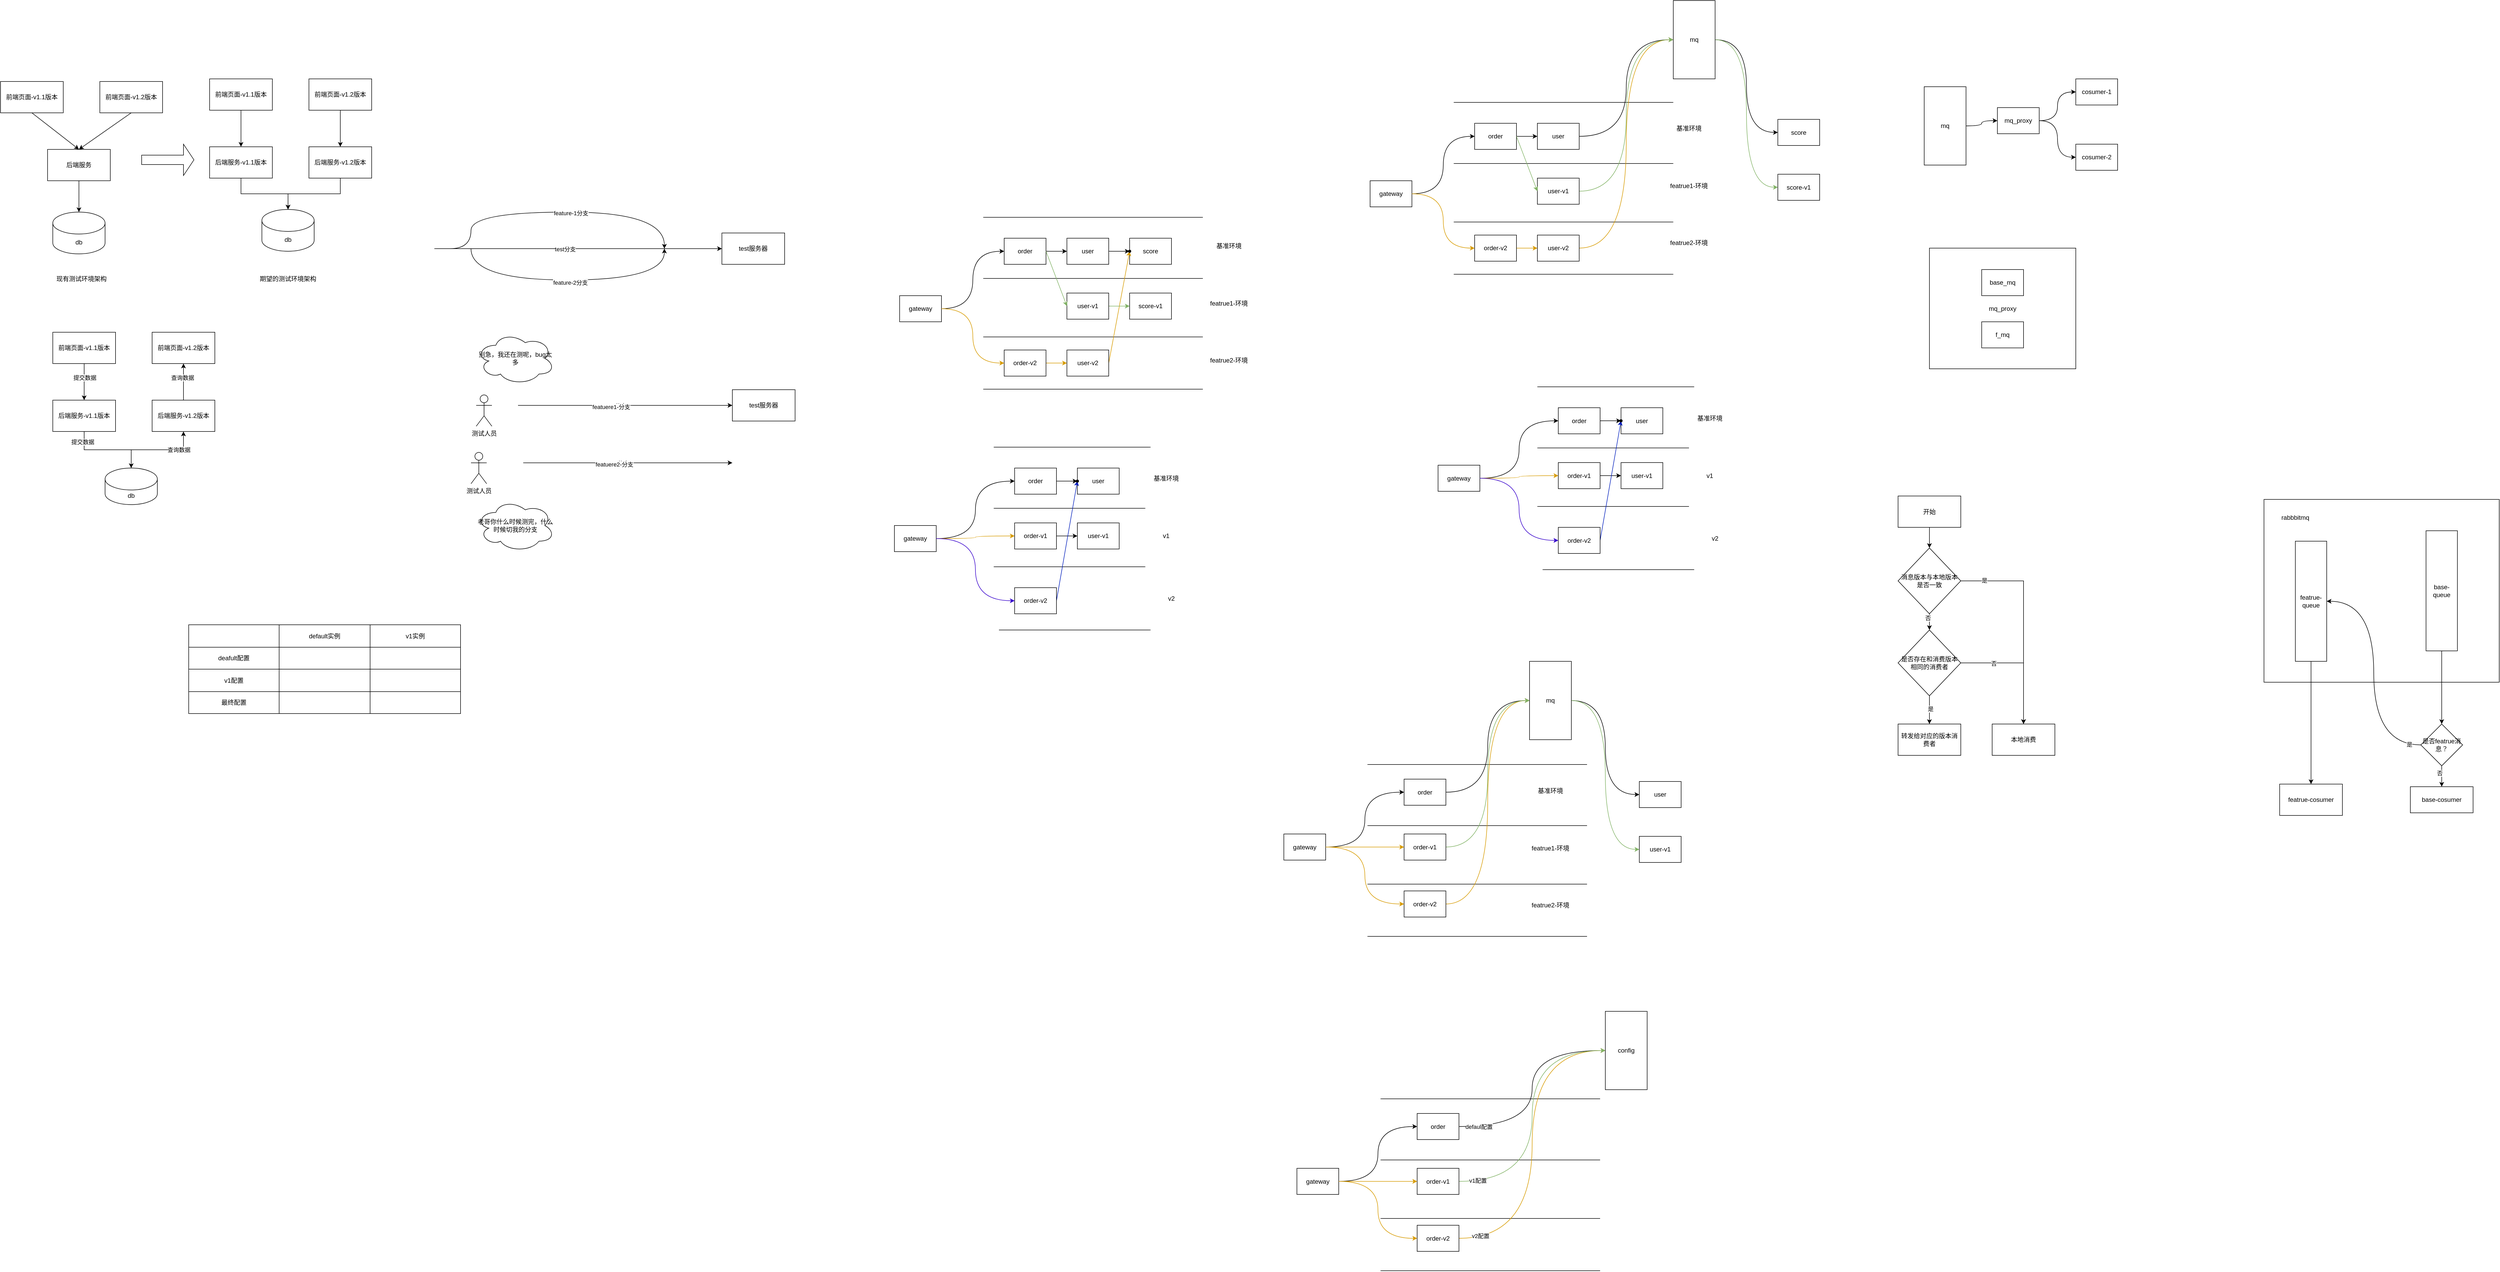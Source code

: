 <mxfile version="15.0.2" type="github">
  <diagram id="LVl2kgTNP0I5IWYGeISx" name="Page-1">
    <mxGraphModel dx="1298" dy="704" grid="1" gridSize="10" guides="1" tooltips="1" connect="1" arrows="1" fold="1" page="1" pageScale="1" pageWidth="827" pageHeight="1169" math="0" shadow="0">
      <root>
        <mxCell id="0" />
        <mxCell id="1" parent="0" />
        <mxCell id="xPOiUe0bKhu3VHsDtpT_-1" value="前端页面-v1.1版本" style="rounded=0;whiteSpace=wrap;html=1;" parent="1" vertex="1">
          <mxGeometry x="60" y="200" width="120" height="60" as="geometry" />
        </mxCell>
        <mxCell id="xPOiUe0bKhu3VHsDtpT_-2" value="前端页面-v1.2版本" style="rounded=0;whiteSpace=wrap;html=1;" parent="1" vertex="1">
          <mxGeometry x="250" y="200" width="120" height="60" as="geometry" />
        </mxCell>
        <mxCell id="xPOiUe0bKhu3VHsDtpT_-7" value="" style="edgeStyle=orthogonalEdgeStyle;rounded=0;orthogonalLoop=1;jettySize=auto;html=1;" parent="1" source="xPOiUe0bKhu3VHsDtpT_-3" target="xPOiUe0bKhu3VHsDtpT_-4" edge="1">
          <mxGeometry relative="1" as="geometry" />
        </mxCell>
        <mxCell id="xPOiUe0bKhu3VHsDtpT_-3" value="后端服务" style="rounded=0;whiteSpace=wrap;html=1;" parent="1" vertex="1">
          <mxGeometry x="150" y="330" width="120" height="60" as="geometry" />
        </mxCell>
        <mxCell id="xPOiUe0bKhu3VHsDtpT_-4" value="db" style="shape=cylinder3;whiteSpace=wrap;html=1;boundedLbl=1;backgroundOutline=1;size=21;" parent="1" vertex="1">
          <mxGeometry x="160" y="450" width="100" height="80" as="geometry" />
        </mxCell>
        <mxCell id="xPOiUe0bKhu3VHsDtpT_-5" value="" style="endArrow=classic;html=1;exitX=0.5;exitY=1;exitDx=0;exitDy=0;entryX=0.5;entryY=0;entryDx=0;entryDy=0;" parent="1" source="xPOiUe0bKhu3VHsDtpT_-1" target="xPOiUe0bKhu3VHsDtpT_-3" edge="1">
          <mxGeometry width="50" height="50" relative="1" as="geometry">
            <mxPoint x="30" y="420" as="sourcePoint" />
            <mxPoint x="80" y="370" as="targetPoint" />
          </mxGeometry>
        </mxCell>
        <mxCell id="xPOiUe0bKhu3VHsDtpT_-6" value="" style="endArrow=classic;html=1;exitX=0.5;exitY=1;exitDx=0;exitDy=0;entryX=0.5;entryY=0;entryDx=0;entryDy=0;" parent="1" source="xPOiUe0bKhu3VHsDtpT_-2" target="xPOiUe0bKhu3VHsDtpT_-3" edge="1">
          <mxGeometry width="50" height="50" relative="1" as="geometry">
            <mxPoint x="130" y="270" as="sourcePoint" />
            <mxPoint x="250" y="330" as="targetPoint" />
          </mxGeometry>
        </mxCell>
        <mxCell id="xPOiUe0bKhu3VHsDtpT_-8" value="前端页面-v1.1版本" style="rounded=0;whiteSpace=wrap;html=1;" parent="1" vertex="1">
          <mxGeometry x="460" y="195" width="120" height="60" as="geometry" />
        </mxCell>
        <mxCell id="xPOiUe0bKhu3VHsDtpT_-17" value="" style="edgeStyle=orthogonalEdgeStyle;rounded=0;orthogonalLoop=1;jettySize=auto;html=1;" parent="1" source="xPOiUe0bKhu3VHsDtpT_-9" target="xPOiUe0bKhu3VHsDtpT_-16" edge="1">
          <mxGeometry relative="1" as="geometry" />
        </mxCell>
        <mxCell id="xPOiUe0bKhu3VHsDtpT_-9" value="前端页面-v1.2版本" style="rounded=0;whiteSpace=wrap;html=1;" parent="1" vertex="1">
          <mxGeometry x="650" y="195" width="120" height="60" as="geometry" />
        </mxCell>
        <mxCell id="xPOiUe0bKhu3VHsDtpT_-10" value="" style="edgeStyle=orthogonalEdgeStyle;rounded=0;orthogonalLoop=1;jettySize=auto;html=1;" parent="1" source="xPOiUe0bKhu3VHsDtpT_-11" target="xPOiUe0bKhu3VHsDtpT_-12" edge="1">
          <mxGeometry relative="1" as="geometry" />
        </mxCell>
        <mxCell id="xPOiUe0bKhu3VHsDtpT_-11" value="后端服务-v1.1版本" style="rounded=0;whiteSpace=wrap;html=1;" parent="1" vertex="1">
          <mxGeometry x="460" y="325" width="120" height="60" as="geometry" />
        </mxCell>
        <mxCell id="xPOiUe0bKhu3VHsDtpT_-12" value="db" style="shape=cylinder3;whiteSpace=wrap;html=1;boundedLbl=1;backgroundOutline=1;size=21;" parent="1" vertex="1">
          <mxGeometry x="560" y="445" width="100" height="80" as="geometry" />
        </mxCell>
        <mxCell id="xPOiUe0bKhu3VHsDtpT_-13" value="" style="endArrow=classic;html=1;exitX=0.5;exitY=1;exitDx=0;exitDy=0;entryX=0.5;entryY=0;entryDx=0;entryDy=0;" parent="1" source="xPOiUe0bKhu3VHsDtpT_-8" target="xPOiUe0bKhu3VHsDtpT_-11" edge="1">
          <mxGeometry width="50" height="50" relative="1" as="geometry">
            <mxPoint x="430" y="415" as="sourcePoint" />
            <mxPoint x="480" y="365" as="targetPoint" />
          </mxGeometry>
        </mxCell>
        <mxCell id="xPOiUe0bKhu3VHsDtpT_-15" value="" style="shape=singleArrow;whiteSpace=wrap;html=1;" parent="1" vertex="1">
          <mxGeometry x="330" y="320" width="100" height="60" as="geometry" />
        </mxCell>
        <mxCell id="xPOiUe0bKhu3VHsDtpT_-18" style="edgeStyle=orthogonalEdgeStyle;rounded=0;orthogonalLoop=1;jettySize=auto;html=1;" parent="1" source="xPOiUe0bKhu3VHsDtpT_-16" target="xPOiUe0bKhu3VHsDtpT_-12" edge="1">
          <mxGeometry relative="1" as="geometry" />
        </mxCell>
        <mxCell id="xPOiUe0bKhu3VHsDtpT_-16" value="后端服务-v1.2版本" style="rounded=0;whiteSpace=wrap;html=1;" parent="1" vertex="1">
          <mxGeometry x="650" y="325" width="120" height="60" as="geometry" />
        </mxCell>
        <mxCell id="xPOiUe0bKhu3VHsDtpT_-19" value="前端页面-v1.1版本" style="rounded=0;whiteSpace=wrap;html=1;" parent="1" vertex="1">
          <mxGeometry x="160" y="680" width="120" height="60" as="geometry" />
        </mxCell>
        <mxCell id="xPOiUe0bKhu3VHsDtpT_-21" value="前端页面-v1.2版本" style="rounded=0;whiteSpace=wrap;html=1;" parent="1" vertex="1">
          <mxGeometry x="350" y="680" width="120" height="60" as="geometry" />
        </mxCell>
        <mxCell id="xPOiUe0bKhu3VHsDtpT_-22" value="" style="edgeStyle=orthogonalEdgeStyle;rounded=0;orthogonalLoop=1;jettySize=auto;html=1;" parent="1" source="xPOiUe0bKhu3VHsDtpT_-23" target="xPOiUe0bKhu3VHsDtpT_-24" edge="1">
          <mxGeometry relative="1" as="geometry" />
        </mxCell>
        <mxCell id="xPOiUe0bKhu3VHsDtpT_-32" value="提交数据" style="edgeLabel;html=1;align=center;verticalAlign=middle;resizable=0;points=[];" parent="xPOiUe0bKhu3VHsDtpT_-22" vertex="1" connectable="0">
          <mxGeometry x="-0.75" y="-3" relative="1" as="geometry">
            <mxPoint as="offset" />
          </mxGeometry>
        </mxCell>
        <mxCell id="xPOiUe0bKhu3VHsDtpT_-23" value="后端服务-v1.1版本" style="rounded=0;whiteSpace=wrap;html=1;" parent="1" vertex="1">
          <mxGeometry x="160" y="810" width="120" height="60" as="geometry" />
        </mxCell>
        <mxCell id="xPOiUe0bKhu3VHsDtpT_-24" value="db" style="shape=cylinder3;whiteSpace=wrap;html=1;boundedLbl=1;backgroundOutline=1;size=21;" parent="1" vertex="1">
          <mxGeometry x="260" y="940" width="100" height="70" as="geometry" />
        </mxCell>
        <mxCell id="xPOiUe0bKhu3VHsDtpT_-25" value="" style="endArrow=classic;html=1;exitX=0.5;exitY=1;exitDx=0;exitDy=0;entryX=0.5;entryY=0;entryDx=0;entryDy=0;" parent="1" source="xPOiUe0bKhu3VHsDtpT_-19" target="xPOiUe0bKhu3VHsDtpT_-23" edge="1">
          <mxGeometry width="50" height="50" relative="1" as="geometry">
            <mxPoint x="130" y="900" as="sourcePoint" />
            <mxPoint x="180" y="850" as="targetPoint" />
          </mxGeometry>
        </mxCell>
        <mxCell id="xPOiUe0bKhu3VHsDtpT_-28" value="提交数据" style="edgeLabel;html=1;align=center;verticalAlign=middle;resizable=0;points=[];" parent="xPOiUe0bKhu3VHsDtpT_-25" vertex="1" connectable="0">
          <mxGeometry x="-0.229" y="1" relative="1" as="geometry">
            <mxPoint as="offset" />
          </mxGeometry>
        </mxCell>
        <mxCell id="xPOiUe0bKhu3VHsDtpT_-34" value="" style="edgeStyle=orthogonalEdgeStyle;rounded=0;orthogonalLoop=1;jettySize=auto;html=1;" parent="1" source="xPOiUe0bKhu3VHsDtpT_-27" target="xPOiUe0bKhu3VHsDtpT_-21" edge="1">
          <mxGeometry relative="1" as="geometry" />
        </mxCell>
        <mxCell id="xPOiUe0bKhu3VHsDtpT_-35" value="查询数据" style="edgeLabel;html=1;align=center;verticalAlign=middle;resizable=0;points=[];" parent="xPOiUe0bKhu3VHsDtpT_-34" vertex="1" connectable="0">
          <mxGeometry x="0.229" y="2" relative="1" as="geometry">
            <mxPoint as="offset" />
          </mxGeometry>
        </mxCell>
        <mxCell id="xPOiUe0bKhu3VHsDtpT_-27" value="后端服务-v1.2版本" style="rounded=0;whiteSpace=wrap;html=1;" parent="1" vertex="1">
          <mxGeometry x="350" y="810" width="120" height="60" as="geometry" />
        </mxCell>
        <mxCell id="xPOiUe0bKhu3VHsDtpT_-31" value="" style="edgeStyle=orthogonalEdgeStyle;rounded=0;orthogonalLoop=1;jettySize=auto;html=1;entryX=0.5;entryY=1;entryDx=0;entryDy=0;exitX=0.5;exitY=0;exitDx=0;exitDy=0;exitPerimeter=0;" parent="1" source="xPOiUe0bKhu3VHsDtpT_-24" target="xPOiUe0bKhu3VHsDtpT_-27" edge="1">
          <mxGeometry relative="1" as="geometry">
            <mxPoint x="230" y="880" as="sourcePoint" />
            <mxPoint x="320" y="950" as="targetPoint" />
          </mxGeometry>
        </mxCell>
        <mxCell id="xPOiUe0bKhu3VHsDtpT_-33" value="查询数据" style="edgeLabel;html=1;align=center;verticalAlign=middle;resizable=0;points=[];" parent="xPOiUe0bKhu3VHsDtpT_-31" vertex="1" connectable="0">
          <mxGeometry x="0.482" relative="1" as="geometry">
            <mxPoint as="offset" />
          </mxGeometry>
        </mxCell>
        <mxCell id="xPOiUe0bKhu3VHsDtpT_-36" value="现有测试环境架构" style="text;html=1;strokeColor=none;fillColor=none;align=center;verticalAlign=middle;whiteSpace=wrap;rounded=0;" parent="1" vertex="1">
          <mxGeometry x="150" y="560" width="130" height="35" as="geometry" />
        </mxCell>
        <mxCell id="xPOiUe0bKhu3VHsDtpT_-37" value="期望的测试环境架构" style="text;html=1;strokeColor=none;fillColor=none;align=center;verticalAlign=middle;whiteSpace=wrap;rounded=0;" parent="1" vertex="1">
          <mxGeometry x="545" y="560" width="130" height="35" as="geometry" />
        </mxCell>
        <mxCell id="xPOiUe0bKhu3VHsDtpT_-38" value="test服务器" style="rounded=0;whiteSpace=wrap;html=1;" parent="1" vertex="1">
          <mxGeometry x="1440" y="490" width="120" height="60" as="geometry" />
        </mxCell>
        <mxCell id="xPOiUe0bKhu3VHsDtpT_-39" value="" style="endArrow=classic;html=1;" parent="1" edge="1">
          <mxGeometry width="50" height="50" relative="1" as="geometry">
            <mxPoint x="890" y="520" as="sourcePoint" />
            <mxPoint x="1440" y="520" as="targetPoint" />
          </mxGeometry>
        </mxCell>
        <mxCell id="xPOiUe0bKhu3VHsDtpT_-40" value="test分支" style="edgeLabel;html=1;align=center;verticalAlign=middle;resizable=0;points=[];" parent="xPOiUe0bKhu3VHsDtpT_-39" vertex="1" connectable="0">
          <mxGeometry x="-0.091" y="-1" relative="1" as="geometry">
            <mxPoint as="offset" />
          </mxGeometry>
        </mxCell>
        <mxCell id="xPOiUe0bKhu3VHsDtpT_-44" value="" style="endArrow=classic;html=1;edgeStyle=orthogonalEdgeStyle;elbow=vertical;curved=1;" parent="1" edge="1">
          <mxGeometry width="50" height="50" relative="1" as="geometry">
            <mxPoint x="920" y="520" as="sourcePoint" />
            <mxPoint x="1330" y="520" as="targetPoint" />
            <Array as="points">
              <mxPoint x="960" y="520" />
              <mxPoint x="960" y="450" />
              <mxPoint x="1330" y="450" />
            </Array>
          </mxGeometry>
        </mxCell>
        <mxCell id="xPOiUe0bKhu3VHsDtpT_-50" value="feature-1分支" style="edgeLabel;html=1;align=center;verticalAlign=middle;resizable=0;points=[];" parent="xPOiUe0bKhu3VHsDtpT_-44" vertex="1" connectable="0">
          <mxGeometry x="-0.119" y="-1" relative="1" as="geometry">
            <mxPoint x="58" y="1" as="offset" />
          </mxGeometry>
        </mxCell>
        <mxCell id="xPOiUe0bKhu3VHsDtpT_-54" value="" style="endArrow=classic;html=1;edgeStyle=orthogonalEdgeStyle;elbow=vertical;curved=1;" parent="1" edge="1">
          <mxGeometry width="50" height="50" relative="1" as="geometry">
            <mxPoint x="960" y="520" as="sourcePoint" />
            <mxPoint x="1330" y="520" as="targetPoint" />
            <Array as="points">
              <mxPoint x="960" y="580" />
              <mxPoint x="1330" y="580" />
            </Array>
          </mxGeometry>
        </mxCell>
        <mxCell id="xPOiUe0bKhu3VHsDtpT_-55" value="feature-2分支" style="edgeLabel;html=1;align=center;verticalAlign=middle;resizable=0;points=[];" parent="xPOiUe0bKhu3VHsDtpT_-54" vertex="1" connectable="0">
          <mxGeometry x="-0.119" y="-1" relative="1" as="geometry">
            <mxPoint x="34" y="4" as="offset" />
          </mxGeometry>
        </mxCell>
        <mxCell id="xPOiUe0bKhu3VHsDtpT_-56" value="" style="endArrow=classic;html=1;" parent="1" edge="1">
          <mxGeometry width="50" height="50" relative="1" as="geometry">
            <mxPoint x="1050" y="820" as="sourcePoint" />
            <mxPoint x="1460" y="820" as="targetPoint" />
          </mxGeometry>
        </mxCell>
        <mxCell id="xPOiUe0bKhu3VHsDtpT_-57" value="test分支" style="edgeLabel;html=1;align=center;verticalAlign=middle;resizable=0;points=[];" parent="xPOiUe0bKhu3VHsDtpT_-56" vertex="1" connectable="0">
          <mxGeometry x="-0.091" y="-1" relative="1" as="geometry">
            <mxPoint as="offset" />
          </mxGeometry>
        </mxCell>
        <mxCell id="xPOiUe0bKhu3VHsDtpT_-58" value="featuere1-分支" style="edgeLabel;html=1;align=center;verticalAlign=middle;resizable=0;points=[];" parent="xPOiUe0bKhu3VHsDtpT_-56" vertex="1" connectable="0">
          <mxGeometry x="-0.131" y="-3" relative="1" as="geometry">
            <mxPoint as="offset" />
          </mxGeometry>
        </mxCell>
        <mxCell id="xPOiUe0bKhu3VHsDtpT_-59" value="" style="endArrow=classic;html=1;" parent="1" edge="1">
          <mxGeometry width="50" height="50" relative="1" as="geometry">
            <mxPoint x="1060" y="930" as="sourcePoint" />
            <mxPoint x="1460" y="930" as="targetPoint" />
          </mxGeometry>
        </mxCell>
        <mxCell id="xPOiUe0bKhu3VHsDtpT_-60" value="test分支" style="edgeLabel;html=1;align=center;verticalAlign=middle;resizable=0;points=[];" parent="xPOiUe0bKhu3VHsDtpT_-59" vertex="1" connectable="0">
          <mxGeometry x="-0.091" y="-1" relative="1" as="geometry">
            <mxPoint as="offset" />
          </mxGeometry>
        </mxCell>
        <mxCell id="xPOiUe0bKhu3VHsDtpT_-61" value="featuere2-分支" style="edgeLabel;html=1;align=center;verticalAlign=middle;resizable=0;points=[];" parent="xPOiUe0bKhu3VHsDtpT_-59" vertex="1" connectable="0">
          <mxGeometry x="-0.131" y="-3" relative="1" as="geometry">
            <mxPoint as="offset" />
          </mxGeometry>
        </mxCell>
        <mxCell id="xPOiUe0bKhu3VHsDtpT_-62" value="test服务器" style="rounded=0;whiteSpace=wrap;html=1;" parent="1" vertex="1">
          <mxGeometry x="1460" y="790" width="120" height="60" as="geometry" />
        </mxCell>
        <mxCell id="xPOiUe0bKhu3VHsDtpT_-63" value="测试人员" style="shape=umlActor;verticalLabelPosition=bottom;verticalAlign=top;html=1;outlineConnect=0;" parent="1" vertex="1">
          <mxGeometry x="960" y="910" width="30" height="60" as="geometry" />
        </mxCell>
        <mxCell id="xPOiUe0bKhu3VHsDtpT_-64" value="测试人员" style="shape=umlActor;verticalLabelPosition=bottom;verticalAlign=top;html=1;outlineConnect=0;" parent="1" vertex="1">
          <mxGeometry x="970" y="800" width="30" height="60" as="geometry" />
        </mxCell>
        <mxCell id="xPOiUe0bKhu3VHsDtpT_-67" value="老哥你什么时候测完，什么时候切我的分支" style="ellipse;shape=cloud;whiteSpace=wrap;html=1;" parent="1" vertex="1">
          <mxGeometry x="970" y="1000" width="150" height="100" as="geometry" />
        </mxCell>
        <mxCell id="xPOiUe0bKhu3VHsDtpT_-70" value="别急，我还在测呢，bug太多" style="ellipse;shape=cloud;whiteSpace=wrap;html=1;" parent="1" vertex="1">
          <mxGeometry x="970" y="680" width="150" height="100" as="geometry" />
        </mxCell>
        <mxCell id="xPOiUe0bKhu3VHsDtpT_-97" value="" style="edgeStyle=none;rounded=0;orthogonalLoop=1;jettySize=auto;html=1;" parent="1" source="xPOiUe0bKhu3VHsDtpT_-74" target="xPOiUe0bKhu3VHsDtpT_-84" edge="1">
          <mxGeometry relative="1" as="geometry" />
        </mxCell>
        <mxCell id="xPOiUe0bKhu3VHsDtpT_-74" value="order" style="rounded=0;whiteSpace=wrap;html=1;" parent="1" vertex="1">
          <mxGeometry x="1980" y="500" width="80" height="50" as="geometry" />
        </mxCell>
        <mxCell id="xPOiUe0bKhu3VHsDtpT_-75" value="" style="endArrow=none;html=1;" parent="1" edge="1">
          <mxGeometry width="50" height="50" relative="1" as="geometry">
            <mxPoint x="1940" y="460" as="sourcePoint" />
            <mxPoint x="2360" y="460" as="targetPoint" />
          </mxGeometry>
        </mxCell>
        <mxCell id="xPOiUe0bKhu3VHsDtpT_-76" value="" style="endArrow=none;html=1;" parent="1" edge="1">
          <mxGeometry width="50" height="50" relative="1" as="geometry">
            <mxPoint x="1940" y="577" as="sourcePoint" />
            <mxPoint x="2360" y="577" as="targetPoint" />
          </mxGeometry>
        </mxCell>
        <mxCell id="xPOiUe0bKhu3VHsDtpT_-77" value="" style="endArrow=none;html=1;" parent="1" edge="1">
          <mxGeometry width="50" height="50" relative="1" as="geometry">
            <mxPoint x="1940" y="689" as="sourcePoint" />
            <mxPoint x="2360" y="689" as="targetPoint" />
          </mxGeometry>
        </mxCell>
        <mxCell id="xPOiUe0bKhu3VHsDtpT_-78" value="基准环境" style="text;html=1;strokeColor=none;fillColor=none;align=center;verticalAlign=middle;whiteSpace=wrap;rounded=0;" parent="1" vertex="1">
          <mxGeometry x="2370" y="505" width="80" height="20" as="geometry" />
        </mxCell>
        <mxCell id="xPOiUe0bKhu3VHsDtpT_-79" value="featrue1-环境" style="text;html=1;strokeColor=none;fillColor=none;align=center;verticalAlign=middle;whiteSpace=wrap;rounded=0;" parent="1" vertex="1">
          <mxGeometry x="2370" y="615" width="80" height="20" as="geometry" />
        </mxCell>
        <mxCell id="xPOiUe0bKhu3VHsDtpT_-80" value="featrue2-环境" style="text;html=1;strokeColor=none;fillColor=none;align=center;verticalAlign=middle;whiteSpace=wrap;rounded=0;" parent="1" vertex="1">
          <mxGeometry x="2370" y="724" width="80" height="20" as="geometry" />
        </mxCell>
        <mxCell id="xPOiUe0bKhu3VHsDtpT_-81" value="" style="endArrow=none;html=1;" parent="1" edge="1">
          <mxGeometry width="50" height="50" relative="1" as="geometry">
            <mxPoint x="1940" y="789" as="sourcePoint" />
            <mxPoint x="2360" y="789" as="targetPoint" />
          </mxGeometry>
        </mxCell>
        <mxCell id="xPOiUe0bKhu3VHsDtpT_-98" value="" style="edgeStyle=none;rounded=0;orthogonalLoop=1;jettySize=auto;html=1;" parent="1" source="xPOiUe0bKhu3VHsDtpT_-84" target="xPOiUe0bKhu3VHsDtpT_-95" edge="1">
          <mxGeometry relative="1" as="geometry" />
        </mxCell>
        <mxCell id="xPOiUe0bKhu3VHsDtpT_-84" value="user" style="rounded=0;whiteSpace=wrap;html=1;" parent="1" vertex="1">
          <mxGeometry x="2100" y="500" width="80" height="50" as="geometry" />
        </mxCell>
        <mxCell id="xPOiUe0bKhu3VHsDtpT_-85" value="score" style="rounded=0;whiteSpace=wrap;html=1;" parent="1" vertex="1">
          <mxGeometry x="2220" y="500" width="80" height="50" as="geometry" />
        </mxCell>
        <mxCell id="xPOiUe0bKhu3VHsDtpT_-92" value="" style="edgeStyle=orthogonalEdgeStyle;curved=1;rounded=0;orthogonalLoop=1;jettySize=auto;html=1;entryX=0;entryY=0.5;entryDx=0;entryDy=0;" parent="1" source="xPOiUe0bKhu3VHsDtpT_-86" target="xPOiUe0bKhu3VHsDtpT_-74" edge="1">
          <mxGeometry relative="1" as="geometry">
            <mxPoint x="1940" y="635" as="targetPoint" />
          </mxGeometry>
        </mxCell>
        <mxCell id="xPOiUe0bKhu3VHsDtpT_-86" value="gateway" style="rounded=0;whiteSpace=wrap;html=1;" parent="1" vertex="1">
          <mxGeometry x="1780" y="610" width="80" height="50" as="geometry" />
        </mxCell>
        <mxCell id="xPOiUe0bKhu3VHsDtpT_-94" value="" style="edgeStyle=orthogonalEdgeStyle;curved=1;rounded=0;orthogonalLoop=1;jettySize=auto;html=1;fillColor=#ffe6cc;strokeColor=#d79b00;" parent="1" source="xPOiUe0bKhu3VHsDtpT_-87" target="xPOiUe0bKhu3VHsDtpT_-88" edge="1">
          <mxGeometry relative="1" as="geometry" />
        </mxCell>
        <mxCell id="xPOiUe0bKhu3VHsDtpT_-87" value="order-v2" style="rounded=0;whiteSpace=wrap;html=1;" parent="1" vertex="1">
          <mxGeometry x="1980" y="714" width="80" height="50" as="geometry" />
        </mxCell>
        <mxCell id="xPOiUe0bKhu3VHsDtpT_-96" value="" style="rounded=0;orthogonalLoop=1;jettySize=auto;html=1;exitX=1;exitY=0.5;exitDx=0;exitDy=0;fillColor=#ffe6cc;strokeColor=#d79b00;" parent="1" source="xPOiUe0bKhu3VHsDtpT_-88" target="xPOiUe0bKhu3VHsDtpT_-95" edge="1">
          <mxGeometry relative="1" as="geometry" />
        </mxCell>
        <mxCell id="xPOiUe0bKhu3VHsDtpT_-88" value="user-v2" style="rounded=0;whiteSpace=wrap;html=1;" parent="1" vertex="1">
          <mxGeometry x="2100" y="714" width="80" height="50" as="geometry" />
        </mxCell>
        <mxCell id="xPOiUe0bKhu3VHsDtpT_-100" value="" style="edgeStyle=none;rounded=0;orthogonalLoop=1;jettySize=auto;html=1;fillColor=#d5e8d4;strokeColor=#82b366;" parent="1" source="xPOiUe0bKhu3VHsDtpT_-89" target="xPOiUe0bKhu3VHsDtpT_-90" edge="1">
          <mxGeometry relative="1" as="geometry" />
        </mxCell>
        <mxCell id="xPOiUe0bKhu3VHsDtpT_-89" value="user-v1" style="rounded=0;whiteSpace=wrap;html=1;" parent="1" vertex="1">
          <mxGeometry x="2100" y="605" width="80" height="50" as="geometry" />
        </mxCell>
        <mxCell id="xPOiUe0bKhu3VHsDtpT_-90" value="score-v1" style="rounded=0;whiteSpace=wrap;html=1;" parent="1" vertex="1">
          <mxGeometry x="2220" y="605" width="80" height="50" as="geometry" />
        </mxCell>
        <mxCell id="xPOiUe0bKhu3VHsDtpT_-93" value="" style="edgeStyle=orthogonalEdgeStyle;curved=1;rounded=0;orthogonalLoop=1;jettySize=auto;html=1;entryX=0;entryY=0.5;entryDx=0;entryDy=0;exitX=1;exitY=0.5;exitDx=0;exitDy=0;fillColor=#ffe6cc;strokeColor=#d79b00;" parent="1" source="xPOiUe0bKhu3VHsDtpT_-86" target="xPOiUe0bKhu3VHsDtpT_-87" edge="1">
          <mxGeometry relative="1" as="geometry">
            <mxPoint x="1870" y="645" as="sourcePoint" />
            <mxPoint x="1990" y="535" as="targetPoint" />
          </mxGeometry>
        </mxCell>
        <mxCell id="xPOiUe0bKhu3VHsDtpT_-95" value="" style="shape=waypoint;size=6;pointerEvents=1;points=[];fillColor=#ffffff;resizable=0;rotatable=0;perimeter=centerPerimeter;snapToPoint=1;rounded=0;" parent="1" vertex="1">
          <mxGeometry x="2200" y="505" width="40" height="40" as="geometry" />
        </mxCell>
        <mxCell id="xPOiUe0bKhu3VHsDtpT_-99" value="" style="edgeStyle=none;rounded=0;orthogonalLoop=1;jettySize=auto;html=1;entryX=0;entryY=0.5;entryDx=0;entryDy=0;exitX=1;exitY=0.5;exitDx=0;exitDy=0;fillColor=#d5e8d4;strokeColor=#82b366;" parent="1" source="xPOiUe0bKhu3VHsDtpT_-74" target="xPOiUe0bKhu3VHsDtpT_-89" edge="1">
          <mxGeometry relative="1" as="geometry">
            <mxPoint x="2050" y="620" as="sourcePoint" />
            <mxPoint x="2110" y="535" as="targetPoint" />
          </mxGeometry>
        </mxCell>
        <mxCell id="xPOiUe0bKhu3VHsDtpT_-101" value="" style="edgeStyle=none;rounded=0;orthogonalLoop=1;jettySize=auto;html=1;" parent="1" source="xPOiUe0bKhu3VHsDtpT_-102" target="xPOiUe0bKhu3VHsDtpT_-111" edge="1">
          <mxGeometry relative="1" as="geometry" />
        </mxCell>
        <mxCell id="xPOiUe0bKhu3VHsDtpT_-102" value="order" style="rounded=0;whiteSpace=wrap;html=1;" parent="1" vertex="1">
          <mxGeometry x="2000" y="940" width="80" height="50" as="geometry" />
        </mxCell>
        <mxCell id="xPOiUe0bKhu3VHsDtpT_-103" value="" style="endArrow=none;html=1;" parent="1" edge="1">
          <mxGeometry width="50" height="50" relative="1" as="geometry">
            <mxPoint x="1960" y="900" as="sourcePoint" />
            <mxPoint x="2260" y="900" as="targetPoint" />
          </mxGeometry>
        </mxCell>
        <mxCell id="xPOiUe0bKhu3VHsDtpT_-104" value="" style="endArrow=none;html=1;" parent="1" edge="1">
          <mxGeometry width="50" height="50" relative="1" as="geometry">
            <mxPoint x="1960" y="1017" as="sourcePoint" />
            <mxPoint x="2250" y="1017" as="targetPoint" />
          </mxGeometry>
        </mxCell>
        <mxCell id="xPOiUe0bKhu3VHsDtpT_-105" value="" style="endArrow=none;html=1;" parent="1" edge="1">
          <mxGeometry width="50" height="50" relative="1" as="geometry">
            <mxPoint x="1960" y="1129" as="sourcePoint" />
            <mxPoint x="2250" y="1129" as="targetPoint" />
          </mxGeometry>
        </mxCell>
        <mxCell id="xPOiUe0bKhu3VHsDtpT_-106" value="基准环境" style="text;html=1;strokeColor=none;fillColor=none;align=center;verticalAlign=middle;whiteSpace=wrap;rounded=0;" parent="1" vertex="1">
          <mxGeometry x="2250" y="950" width="80" height="20" as="geometry" />
        </mxCell>
        <mxCell id="xPOiUe0bKhu3VHsDtpT_-107" value="v1" style="text;html=1;strokeColor=none;fillColor=none;align=center;verticalAlign=middle;whiteSpace=wrap;rounded=0;" parent="1" vertex="1">
          <mxGeometry x="2250" y="1060" width="80" height="20" as="geometry" />
        </mxCell>
        <mxCell id="xPOiUe0bKhu3VHsDtpT_-111" value="user" style="rounded=0;whiteSpace=wrap;html=1;" parent="1" vertex="1">
          <mxGeometry x="2120" y="940" width="80" height="50" as="geometry" />
        </mxCell>
        <mxCell id="xPOiUe0bKhu3VHsDtpT_-113" value="" style="edgeStyle=orthogonalEdgeStyle;curved=1;rounded=0;orthogonalLoop=1;jettySize=auto;html=1;entryX=0;entryY=0.5;entryDx=0;entryDy=0;" parent="1" source="xPOiUe0bKhu3VHsDtpT_-114" target="xPOiUe0bKhu3VHsDtpT_-102" edge="1">
          <mxGeometry relative="1" as="geometry">
            <mxPoint x="1960" y="1075" as="targetPoint" />
          </mxGeometry>
        </mxCell>
        <mxCell id="xPOiUe0bKhu3VHsDtpT_-114" value="gateway" style="rounded=0;whiteSpace=wrap;html=1;" parent="1" vertex="1">
          <mxGeometry x="1770" y="1050" width="80" height="50" as="geometry" />
        </mxCell>
        <mxCell id="xPOiUe0bKhu3VHsDtpT_-120" value="user-v1" style="rounded=0;whiteSpace=wrap;html=1;" parent="1" vertex="1">
          <mxGeometry x="2120" y="1045" width="80" height="50" as="geometry" />
        </mxCell>
        <mxCell id="xPOiUe0bKhu3VHsDtpT_-122" value="" style="edgeStyle=orthogonalEdgeStyle;curved=1;rounded=0;orthogonalLoop=1;jettySize=auto;html=1;entryX=0;entryY=0.5;entryDx=0;entryDy=0;exitX=1;exitY=0.5;exitDx=0;exitDy=0;fillColor=#ffe6cc;strokeColor=#d79b00;" parent="1" source="xPOiUe0bKhu3VHsDtpT_-114" target="xPOiUe0bKhu3VHsDtpT_-125" edge="1">
          <mxGeometry relative="1" as="geometry">
            <mxPoint x="1890" y="1085" as="sourcePoint" />
            <mxPoint x="2000" y="1179" as="targetPoint" />
          </mxGeometry>
        </mxCell>
        <mxCell id="xPOiUe0bKhu3VHsDtpT_-126" value="" style="edgeStyle=none;rounded=0;orthogonalLoop=1;jettySize=auto;html=1;" parent="1" source="xPOiUe0bKhu3VHsDtpT_-125" target="xPOiUe0bKhu3VHsDtpT_-120" edge="1">
          <mxGeometry relative="1" as="geometry" />
        </mxCell>
        <mxCell id="xPOiUe0bKhu3VHsDtpT_-125" value="order-v1" style="rounded=0;whiteSpace=wrap;html=1;" parent="1" vertex="1">
          <mxGeometry x="2000" y="1045" width="80" height="50" as="geometry" />
        </mxCell>
        <mxCell id="xPOiUe0bKhu3VHsDtpT_-127" value="" style="endArrow=none;html=1;" parent="1" edge="1">
          <mxGeometry width="50" height="50" relative="1" as="geometry">
            <mxPoint x="1970" y="1250" as="sourcePoint" />
            <mxPoint x="2260" y="1250" as="targetPoint" />
          </mxGeometry>
        </mxCell>
        <mxCell id="xPOiUe0bKhu3VHsDtpT_-131" value="" style="edgeStyle=none;rounded=0;orthogonalLoop=1;jettySize=auto;html=1;exitX=1;exitY=0.5;exitDx=0;exitDy=0;fillColor=#0050ef;strokeColor=#001DBC;" parent="1" source="xPOiUe0bKhu3VHsDtpT_-128" target="xPOiUe0bKhu3VHsDtpT_-130" edge="1">
          <mxGeometry relative="1" as="geometry" />
        </mxCell>
        <mxCell id="xPOiUe0bKhu3VHsDtpT_-128" value="order-v2" style="rounded=0;whiteSpace=wrap;html=1;" parent="1" vertex="1">
          <mxGeometry x="2000" y="1169" width="80" height="50" as="geometry" />
        </mxCell>
        <mxCell id="xPOiUe0bKhu3VHsDtpT_-129" value="" style="edgeStyle=orthogonalEdgeStyle;curved=1;rounded=0;orthogonalLoop=1;jettySize=auto;html=1;entryX=0;entryY=0.5;entryDx=0;entryDy=0;exitX=1;exitY=0.5;exitDx=0;exitDy=0;fillColor=#6a00ff;strokeColor=#3700CC;" parent="1" source="xPOiUe0bKhu3VHsDtpT_-114" target="xPOiUe0bKhu3VHsDtpT_-128" edge="1">
          <mxGeometry relative="1" as="geometry">
            <mxPoint x="1860" y="1085" as="sourcePoint" />
            <mxPoint x="2010" y="1080" as="targetPoint" />
          </mxGeometry>
        </mxCell>
        <mxCell id="xPOiUe0bKhu3VHsDtpT_-130" value="" style="shape=waypoint;size=6;pointerEvents=1;points=[];fillColor=#ffffff;resizable=0;rotatable=0;perimeter=centerPerimeter;snapToPoint=1;rounded=0;" parent="1" vertex="1">
          <mxGeometry x="2100" y="945" width="40" height="40" as="geometry" />
        </mxCell>
        <mxCell id="xPOiUe0bKhu3VHsDtpT_-132" value="v2" style="text;html=1;strokeColor=none;fillColor=none;align=center;verticalAlign=middle;whiteSpace=wrap;rounded=0;" parent="1" vertex="1">
          <mxGeometry x="2260" y="1180" width="80" height="20" as="geometry" />
        </mxCell>
        <mxCell id="xPOiUe0bKhu3VHsDtpT_-133" value="" style="edgeStyle=none;rounded=0;orthogonalLoop=1;jettySize=auto;html=1;" parent="1" source="xPOiUe0bKhu3VHsDtpT_-134" target="xPOiUe0bKhu3VHsDtpT_-140" edge="1">
          <mxGeometry relative="1" as="geometry" />
        </mxCell>
        <mxCell id="xPOiUe0bKhu3VHsDtpT_-134" value="order" style="rounded=0;whiteSpace=wrap;html=1;" parent="1" vertex="1">
          <mxGeometry x="3040" y="824.5" width="80" height="50" as="geometry" />
        </mxCell>
        <mxCell id="xPOiUe0bKhu3VHsDtpT_-135" value="" style="endArrow=none;html=1;" parent="1" edge="1">
          <mxGeometry width="50" height="50" relative="1" as="geometry">
            <mxPoint x="3000" y="784.5" as="sourcePoint" />
            <mxPoint x="3300" y="784.5" as="targetPoint" />
          </mxGeometry>
        </mxCell>
        <mxCell id="xPOiUe0bKhu3VHsDtpT_-136" value="" style="endArrow=none;html=1;" parent="1" edge="1">
          <mxGeometry width="50" height="50" relative="1" as="geometry">
            <mxPoint x="3000" y="901.5" as="sourcePoint" />
            <mxPoint x="3290" y="901.5" as="targetPoint" />
          </mxGeometry>
        </mxCell>
        <mxCell id="xPOiUe0bKhu3VHsDtpT_-137" value="" style="endArrow=none;html=1;" parent="1" edge="1">
          <mxGeometry width="50" height="50" relative="1" as="geometry">
            <mxPoint x="3000" y="1013.5" as="sourcePoint" />
            <mxPoint x="3290" y="1013.5" as="targetPoint" />
          </mxGeometry>
        </mxCell>
        <mxCell id="xPOiUe0bKhu3VHsDtpT_-138" value="基准环境" style="text;html=1;strokeColor=none;fillColor=none;align=center;verticalAlign=middle;whiteSpace=wrap;rounded=0;" parent="1" vertex="1">
          <mxGeometry x="3290" y="834.5" width="80" height="20" as="geometry" />
        </mxCell>
        <mxCell id="xPOiUe0bKhu3VHsDtpT_-139" value="v1" style="text;html=1;strokeColor=none;fillColor=none;align=center;verticalAlign=middle;whiteSpace=wrap;rounded=0;" parent="1" vertex="1">
          <mxGeometry x="3290" y="944.5" width="80" height="20" as="geometry" />
        </mxCell>
        <mxCell id="xPOiUe0bKhu3VHsDtpT_-140" value="user" style="rounded=0;whiteSpace=wrap;html=1;" parent="1" vertex="1">
          <mxGeometry x="3160" y="824.5" width="80" height="50" as="geometry" />
        </mxCell>
        <mxCell id="xPOiUe0bKhu3VHsDtpT_-141" value="" style="edgeStyle=orthogonalEdgeStyle;curved=1;rounded=0;orthogonalLoop=1;jettySize=auto;html=1;entryX=0;entryY=0.5;entryDx=0;entryDy=0;" parent="1" source="xPOiUe0bKhu3VHsDtpT_-142" target="xPOiUe0bKhu3VHsDtpT_-134" edge="1">
          <mxGeometry relative="1" as="geometry">
            <mxPoint x="3000" y="959.5" as="targetPoint" />
          </mxGeometry>
        </mxCell>
        <mxCell id="xPOiUe0bKhu3VHsDtpT_-142" value="gateway" style="rounded=0;whiteSpace=wrap;html=1;" parent="1" vertex="1">
          <mxGeometry x="2810" y="934.5" width="80" height="50" as="geometry" />
        </mxCell>
        <mxCell id="xPOiUe0bKhu3VHsDtpT_-143" value="user-v1" style="rounded=0;whiteSpace=wrap;html=1;" parent="1" vertex="1">
          <mxGeometry x="3160" y="929.5" width="80" height="50" as="geometry" />
        </mxCell>
        <mxCell id="xPOiUe0bKhu3VHsDtpT_-144" value="" style="edgeStyle=orthogonalEdgeStyle;curved=1;rounded=0;orthogonalLoop=1;jettySize=auto;html=1;entryX=0;entryY=0.5;entryDx=0;entryDy=0;exitX=1;exitY=0.5;exitDx=0;exitDy=0;fillColor=#ffe6cc;strokeColor=#d79b00;" parent="1" source="xPOiUe0bKhu3VHsDtpT_-142" target="xPOiUe0bKhu3VHsDtpT_-146" edge="1">
          <mxGeometry relative="1" as="geometry">
            <mxPoint x="2930" y="969.5" as="sourcePoint" />
            <mxPoint x="3040" y="1063.5" as="targetPoint" />
          </mxGeometry>
        </mxCell>
        <mxCell id="xPOiUe0bKhu3VHsDtpT_-145" value="" style="edgeStyle=none;rounded=0;orthogonalLoop=1;jettySize=auto;html=1;" parent="1" source="xPOiUe0bKhu3VHsDtpT_-146" target="xPOiUe0bKhu3VHsDtpT_-143" edge="1">
          <mxGeometry relative="1" as="geometry" />
        </mxCell>
        <mxCell id="xPOiUe0bKhu3VHsDtpT_-146" value="order-v1" style="rounded=0;whiteSpace=wrap;html=1;" parent="1" vertex="1">
          <mxGeometry x="3040" y="929.5" width="80" height="50" as="geometry" />
        </mxCell>
        <mxCell id="xPOiUe0bKhu3VHsDtpT_-147" value="" style="endArrow=none;html=1;" parent="1" edge="1">
          <mxGeometry width="50" height="50" relative="1" as="geometry">
            <mxPoint x="3010" y="1134.5" as="sourcePoint" />
            <mxPoint x="3300" y="1134.5" as="targetPoint" />
          </mxGeometry>
        </mxCell>
        <mxCell id="xPOiUe0bKhu3VHsDtpT_-148" value="" style="edgeStyle=none;rounded=0;orthogonalLoop=1;jettySize=auto;html=1;exitX=1;exitY=0.5;exitDx=0;exitDy=0;fillColor=#0050ef;strokeColor=#001DBC;" parent="1" source="xPOiUe0bKhu3VHsDtpT_-149" target="xPOiUe0bKhu3VHsDtpT_-151" edge="1">
          <mxGeometry relative="1" as="geometry" />
        </mxCell>
        <mxCell id="xPOiUe0bKhu3VHsDtpT_-149" value="order-v2" style="rounded=0;whiteSpace=wrap;html=1;" parent="1" vertex="1">
          <mxGeometry x="3040" y="1053.5" width="80" height="50" as="geometry" />
        </mxCell>
        <mxCell id="xPOiUe0bKhu3VHsDtpT_-150" value="" style="edgeStyle=orthogonalEdgeStyle;curved=1;rounded=0;orthogonalLoop=1;jettySize=auto;html=1;entryX=0;entryY=0.5;entryDx=0;entryDy=0;exitX=1;exitY=0.5;exitDx=0;exitDy=0;fillColor=#6a00ff;strokeColor=#3700CC;" parent="1" source="xPOiUe0bKhu3VHsDtpT_-142" target="xPOiUe0bKhu3VHsDtpT_-149" edge="1">
          <mxGeometry relative="1" as="geometry">
            <mxPoint x="2900" y="969.5" as="sourcePoint" />
            <mxPoint x="3050" y="964.5" as="targetPoint" />
          </mxGeometry>
        </mxCell>
        <mxCell id="xPOiUe0bKhu3VHsDtpT_-151" value="" style="shape=waypoint;size=6;pointerEvents=1;points=[];fillColor=#ffffff;resizable=0;rotatable=0;perimeter=centerPerimeter;snapToPoint=1;rounded=0;" parent="1" vertex="1">
          <mxGeometry x="3140" y="829.5" width="40" height="40" as="geometry" />
        </mxCell>
        <mxCell id="xPOiUe0bKhu3VHsDtpT_-152" value="v2" style="text;html=1;strokeColor=none;fillColor=none;align=center;verticalAlign=middle;whiteSpace=wrap;rounded=0;" parent="1" vertex="1">
          <mxGeometry x="3300" y="1064.5" width="80" height="20" as="geometry" />
        </mxCell>
        <mxCell id="Kb1diGEaQF50_Snwk8OM-1" value="" style="edgeStyle=none;rounded=0;orthogonalLoop=1;jettySize=auto;html=1;" parent="1" source="Kb1diGEaQF50_Snwk8OM-2" target="Kb1diGEaQF50_Snwk8OM-11" edge="1">
          <mxGeometry relative="1" as="geometry" />
        </mxCell>
        <mxCell id="Kb1diGEaQF50_Snwk8OM-2" value="order" style="rounded=0;whiteSpace=wrap;html=1;" parent="1" vertex="1">
          <mxGeometry x="2880" y="280" width="80" height="50" as="geometry" />
        </mxCell>
        <mxCell id="Kb1diGEaQF50_Snwk8OM-3" value="" style="endArrow=none;html=1;" parent="1" edge="1">
          <mxGeometry width="50" height="50" relative="1" as="geometry">
            <mxPoint x="2840" y="240" as="sourcePoint" />
            <mxPoint x="3260" y="240" as="targetPoint" />
          </mxGeometry>
        </mxCell>
        <mxCell id="Kb1diGEaQF50_Snwk8OM-4" value="" style="endArrow=none;html=1;" parent="1" edge="1">
          <mxGeometry width="50" height="50" relative="1" as="geometry">
            <mxPoint x="2840" y="357" as="sourcePoint" />
            <mxPoint x="3260" y="357" as="targetPoint" />
          </mxGeometry>
        </mxCell>
        <mxCell id="Kb1diGEaQF50_Snwk8OM-5" value="" style="endArrow=none;html=1;" parent="1" edge="1">
          <mxGeometry width="50" height="50" relative="1" as="geometry">
            <mxPoint x="2840" y="469" as="sourcePoint" />
            <mxPoint x="3260" y="469" as="targetPoint" />
          </mxGeometry>
        </mxCell>
        <mxCell id="Kb1diGEaQF50_Snwk8OM-6" value="基准环境" style="text;html=1;strokeColor=none;fillColor=none;align=center;verticalAlign=middle;whiteSpace=wrap;rounded=0;" parent="1" vertex="1">
          <mxGeometry x="3250" y="280" width="80" height="20" as="geometry" />
        </mxCell>
        <mxCell id="Kb1diGEaQF50_Snwk8OM-7" value="featrue1-环境" style="text;html=1;strokeColor=none;fillColor=none;align=center;verticalAlign=middle;whiteSpace=wrap;rounded=0;" parent="1" vertex="1">
          <mxGeometry x="3250" y="390" width="80" height="20" as="geometry" />
        </mxCell>
        <mxCell id="Kb1diGEaQF50_Snwk8OM-8" value="featrue2-环境" style="text;html=1;strokeColor=none;fillColor=none;align=center;verticalAlign=middle;whiteSpace=wrap;rounded=0;" parent="1" vertex="1">
          <mxGeometry x="3250" y="499" width="80" height="20" as="geometry" />
        </mxCell>
        <mxCell id="Kb1diGEaQF50_Snwk8OM-9" value="" style="endArrow=none;html=1;" parent="1" edge="1">
          <mxGeometry width="50" height="50" relative="1" as="geometry">
            <mxPoint x="2840" y="569" as="sourcePoint" />
            <mxPoint x="3260" y="569" as="targetPoint" />
          </mxGeometry>
        </mxCell>
        <mxCell id="Kb1diGEaQF50_Snwk8OM-26" style="edgeStyle=orthogonalEdgeStyle;rounded=0;orthogonalLoop=1;jettySize=auto;html=1;curved=1;entryX=0;entryY=0.5;entryDx=0;entryDy=0;" parent="1" source="Kb1diGEaQF50_Snwk8OM-11" target="Kb1diGEaQF50_Snwk8OM-25" edge="1">
          <mxGeometry relative="1" as="geometry" />
        </mxCell>
        <mxCell id="Kb1diGEaQF50_Snwk8OM-11" value="user" style="rounded=0;whiteSpace=wrap;html=1;" parent="1" vertex="1">
          <mxGeometry x="3000" y="280" width="80" height="50" as="geometry" />
        </mxCell>
        <mxCell id="Kb1diGEaQF50_Snwk8OM-12" value="score" style="rounded=0;whiteSpace=wrap;html=1;" parent="1" vertex="1">
          <mxGeometry x="3460" y="272.5" width="80" height="50" as="geometry" />
        </mxCell>
        <mxCell id="Kb1diGEaQF50_Snwk8OM-13" value="" style="edgeStyle=orthogonalEdgeStyle;curved=1;rounded=0;orthogonalLoop=1;jettySize=auto;html=1;entryX=0;entryY=0.5;entryDx=0;entryDy=0;" parent="1" source="Kb1diGEaQF50_Snwk8OM-14" target="Kb1diGEaQF50_Snwk8OM-2" edge="1">
          <mxGeometry relative="1" as="geometry">
            <mxPoint x="2840" y="415" as="targetPoint" />
          </mxGeometry>
        </mxCell>
        <mxCell id="Kb1diGEaQF50_Snwk8OM-14" value="gateway" style="rounded=0;whiteSpace=wrap;html=1;" parent="1" vertex="1">
          <mxGeometry x="2680" y="390" width="80" height="50" as="geometry" />
        </mxCell>
        <mxCell id="Kb1diGEaQF50_Snwk8OM-15" value="" style="edgeStyle=orthogonalEdgeStyle;curved=1;rounded=0;orthogonalLoop=1;jettySize=auto;html=1;fillColor=#ffe6cc;strokeColor=#d79b00;" parent="1" source="Kb1diGEaQF50_Snwk8OM-16" target="Kb1diGEaQF50_Snwk8OM-18" edge="1">
          <mxGeometry relative="1" as="geometry" />
        </mxCell>
        <mxCell id="Kb1diGEaQF50_Snwk8OM-16" value="order-v2" style="rounded=0;whiteSpace=wrap;html=1;" parent="1" vertex="1">
          <mxGeometry x="2880" y="494" width="80" height="50" as="geometry" />
        </mxCell>
        <mxCell id="Kb1diGEaQF50_Snwk8OM-28" style="edgeStyle=orthogonalEdgeStyle;curved=1;rounded=0;orthogonalLoop=1;jettySize=auto;html=1;entryX=0;entryY=0.5;entryDx=0;entryDy=0;fillColor=#ffe6cc;strokeColor=#d79b00;" parent="1" source="Kb1diGEaQF50_Snwk8OM-18" target="Kb1diGEaQF50_Snwk8OM-25" edge="1">
          <mxGeometry relative="1" as="geometry" />
        </mxCell>
        <mxCell id="Kb1diGEaQF50_Snwk8OM-18" value="user-v2" style="rounded=0;whiteSpace=wrap;html=1;" parent="1" vertex="1">
          <mxGeometry x="3000" y="494" width="80" height="50" as="geometry" />
        </mxCell>
        <mxCell id="Kb1diGEaQF50_Snwk8OM-27" style="edgeStyle=orthogonalEdgeStyle;curved=1;rounded=0;orthogonalLoop=1;jettySize=auto;html=1;entryX=0;entryY=0.5;entryDx=0;entryDy=0;fillColor=#d5e8d4;strokeColor=#82b366;" parent="1" source="Kb1diGEaQF50_Snwk8OM-20" target="Kb1diGEaQF50_Snwk8OM-25" edge="1">
          <mxGeometry relative="1" as="geometry" />
        </mxCell>
        <mxCell id="Kb1diGEaQF50_Snwk8OM-20" value="user-v1" style="rounded=0;whiteSpace=wrap;html=1;" parent="1" vertex="1">
          <mxGeometry x="3000" y="385" width="80" height="50" as="geometry" />
        </mxCell>
        <mxCell id="Kb1diGEaQF50_Snwk8OM-21" value="score-v1" style="rounded=0;whiteSpace=wrap;html=1;" parent="1" vertex="1">
          <mxGeometry x="3460" y="377.5" width="80" height="50" as="geometry" />
        </mxCell>
        <mxCell id="Kb1diGEaQF50_Snwk8OM-22" value="" style="edgeStyle=orthogonalEdgeStyle;curved=1;rounded=0;orthogonalLoop=1;jettySize=auto;html=1;entryX=0;entryY=0.5;entryDx=0;entryDy=0;exitX=1;exitY=0.5;exitDx=0;exitDy=0;fillColor=#ffe6cc;strokeColor=#d79b00;" parent="1" source="Kb1diGEaQF50_Snwk8OM-14" target="Kb1diGEaQF50_Snwk8OM-16" edge="1">
          <mxGeometry relative="1" as="geometry">
            <mxPoint x="2770" y="425" as="sourcePoint" />
            <mxPoint x="2890" y="315" as="targetPoint" />
          </mxGeometry>
        </mxCell>
        <mxCell id="Kb1diGEaQF50_Snwk8OM-24" value="" style="edgeStyle=none;rounded=0;orthogonalLoop=1;jettySize=auto;html=1;entryX=0;entryY=0.5;entryDx=0;entryDy=0;exitX=1;exitY=0.5;exitDx=0;exitDy=0;fillColor=#d5e8d4;strokeColor=#82b366;" parent="1" source="Kb1diGEaQF50_Snwk8OM-2" target="Kb1diGEaQF50_Snwk8OM-20" edge="1">
          <mxGeometry relative="1" as="geometry">
            <mxPoint x="2950" y="400" as="sourcePoint" />
            <mxPoint x="3010" y="315" as="targetPoint" />
          </mxGeometry>
        </mxCell>
        <mxCell id="Kb1diGEaQF50_Snwk8OM-30" style="edgeStyle=orthogonalEdgeStyle;curved=1;rounded=0;orthogonalLoop=1;jettySize=auto;html=1;entryX=0;entryY=0.5;entryDx=0;entryDy=0;" parent="1" source="Kb1diGEaQF50_Snwk8OM-25" target="Kb1diGEaQF50_Snwk8OM-12" edge="1">
          <mxGeometry relative="1" as="geometry" />
        </mxCell>
        <mxCell id="Kb1diGEaQF50_Snwk8OM-31" style="edgeStyle=orthogonalEdgeStyle;curved=1;rounded=0;orthogonalLoop=1;jettySize=auto;html=1;entryX=0;entryY=0.5;entryDx=0;entryDy=0;fillColor=#d5e8d4;strokeColor=#82b366;" parent="1" source="Kb1diGEaQF50_Snwk8OM-25" target="Kb1diGEaQF50_Snwk8OM-21" edge="1">
          <mxGeometry relative="1" as="geometry" />
        </mxCell>
        <mxCell id="Kb1diGEaQF50_Snwk8OM-25" value="mq" style="rounded=0;whiteSpace=wrap;html=1;" parent="1" vertex="1">
          <mxGeometry x="3260" y="45" width="80" height="150" as="geometry" />
        </mxCell>
        <mxCell id="Kb1diGEaQF50_Snwk8OM-37" style="edgeStyle=orthogonalEdgeStyle;curved=1;rounded=0;orthogonalLoop=1;jettySize=auto;html=1;entryX=0;entryY=0.5;entryDx=0;entryDy=0;" parent="1" source="Kb1diGEaQF50_Snwk8OM-32" target="Kb1diGEaQF50_Snwk8OM-34" edge="1">
          <mxGeometry relative="1" as="geometry" />
        </mxCell>
        <mxCell id="Kb1diGEaQF50_Snwk8OM-38" style="edgeStyle=orthogonalEdgeStyle;curved=1;rounded=0;orthogonalLoop=1;jettySize=auto;html=1;entryX=0;entryY=0.5;entryDx=0;entryDy=0;" parent="1" source="Kb1diGEaQF50_Snwk8OM-32" target="Kb1diGEaQF50_Snwk8OM-35" edge="1">
          <mxGeometry relative="1" as="geometry" />
        </mxCell>
        <mxCell id="Kb1diGEaQF50_Snwk8OM-32" value="mq_proxy" style="rounded=0;whiteSpace=wrap;html=1;" parent="1" vertex="1">
          <mxGeometry x="3880" y="250" width="80" height="50" as="geometry" />
        </mxCell>
        <mxCell id="Kb1diGEaQF50_Snwk8OM-36" value="" style="edgeStyle=orthogonalEdgeStyle;curved=1;rounded=0;orthogonalLoop=1;jettySize=auto;html=1;" parent="1" source="Kb1diGEaQF50_Snwk8OM-33" target="Kb1diGEaQF50_Snwk8OM-32" edge="1">
          <mxGeometry relative="1" as="geometry" />
        </mxCell>
        <mxCell id="Kb1diGEaQF50_Snwk8OM-33" value="mq" style="rounded=0;whiteSpace=wrap;html=1;" parent="1" vertex="1">
          <mxGeometry x="3740" y="210" width="80" height="150" as="geometry" />
        </mxCell>
        <mxCell id="Kb1diGEaQF50_Snwk8OM-34" value="cosumer-1" style="rounded=0;whiteSpace=wrap;html=1;" parent="1" vertex="1">
          <mxGeometry x="4030" y="195" width="80" height="50" as="geometry" />
        </mxCell>
        <mxCell id="Kb1diGEaQF50_Snwk8OM-35" value="cosumer-2" style="rounded=0;whiteSpace=wrap;html=1;" parent="1" vertex="1">
          <mxGeometry x="4030" y="320" width="80" height="50" as="geometry" />
        </mxCell>
        <mxCell id="Kb1diGEaQF50_Snwk8OM-39" value="mq_proxy" style="rounded=0;whiteSpace=wrap;html=1;" parent="1" vertex="1">
          <mxGeometry x="3750" y="519" width="280" height="231" as="geometry" />
        </mxCell>
        <mxCell id="Kb1diGEaQF50_Snwk8OM-40" value="base_mq" style="rounded=0;whiteSpace=wrap;html=1;" parent="1" vertex="1">
          <mxGeometry x="3850" y="560" width="80" height="50" as="geometry" />
        </mxCell>
        <mxCell id="Kb1diGEaQF50_Snwk8OM-41" value="f_mq" style="rounded=0;whiteSpace=wrap;html=1;" parent="1" vertex="1">
          <mxGeometry x="3850" y="660" width="80" height="50" as="geometry" />
        </mxCell>
        <mxCell id="Kb1diGEaQF50_Snwk8OM-49" value="" style="edgeStyle=orthogonalEdgeStyle;curved=1;rounded=0;orthogonalLoop=1;jettySize=auto;html=1;" parent="1" source="Kb1diGEaQF50_Snwk8OM-42" target="Kb1diGEaQF50_Snwk8OM-43" edge="1">
          <mxGeometry relative="1" as="geometry" />
        </mxCell>
        <mxCell id="Kb1diGEaQF50_Snwk8OM-42" value="开始" style="rounded=0;whiteSpace=wrap;html=1;" parent="1" vertex="1">
          <mxGeometry x="3690" y="993.5" width="120" height="60" as="geometry" />
        </mxCell>
        <mxCell id="Kb1diGEaQF50_Snwk8OM-48" value="" style="edgeStyle=orthogonalEdgeStyle;curved=1;rounded=0;orthogonalLoop=1;jettySize=auto;html=1;" parent="1" source="Kb1diGEaQF50_Snwk8OM-43" target="Kb1diGEaQF50_Snwk8OM-44" edge="1">
          <mxGeometry relative="1" as="geometry" />
        </mxCell>
        <mxCell id="Kb1diGEaQF50_Snwk8OM-53" value="否" style="edgeLabel;html=1;align=center;verticalAlign=middle;resizable=0;points=[];" parent="Kb1diGEaQF50_Snwk8OM-48" vertex="1" connectable="0">
          <mxGeometry x="-0.673" y="-3" relative="1" as="geometry">
            <mxPoint as="offset" />
          </mxGeometry>
        </mxCell>
        <mxCell id="Kb1diGEaQF50_Snwk8OM-50" style="edgeStyle=orthogonalEdgeStyle;rounded=0;orthogonalLoop=1;jettySize=auto;html=1;" parent="1" source="Kb1diGEaQF50_Snwk8OM-43" target="Kb1diGEaQF50_Snwk8OM-46" edge="1">
          <mxGeometry relative="1" as="geometry" />
        </mxCell>
        <mxCell id="Kb1diGEaQF50_Snwk8OM-52" value="是" style="edgeLabel;html=1;align=center;verticalAlign=middle;resizable=0;points=[];" parent="Kb1diGEaQF50_Snwk8OM-50" vertex="1" connectable="0">
          <mxGeometry x="-0.772" y="1" relative="1" as="geometry">
            <mxPoint as="offset" />
          </mxGeometry>
        </mxCell>
        <mxCell id="Kb1diGEaQF50_Snwk8OM-43" value="消息版本与本地版本是否一致" style="rhombus;whiteSpace=wrap;html=1;" parent="1" vertex="1">
          <mxGeometry x="3690" y="1093" width="120" height="126" as="geometry" />
        </mxCell>
        <mxCell id="Kb1diGEaQF50_Snwk8OM-47" value="" style="edgeStyle=orthogonalEdgeStyle;curved=1;rounded=0;orthogonalLoop=1;jettySize=auto;html=1;" parent="1" source="Kb1diGEaQF50_Snwk8OM-44" target="Kb1diGEaQF50_Snwk8OM-45" edge="1">
          <mxGeometry relative="1" as="geometry" />
        </mxCell>
        <mxCell id="Kb1diGEaQF50_Snwk8OM-54" value="是" style="edgeLabel;html=1;align=center;verticalAlign=middle;resizable=0;points=[];" parent="Kb1diGEaQF50_Snwk8OM-47" vertex="1" connectable="0">
          <mxGeometry x="-0.074" y="2" relative="1" as="geometry">
            <mxPoint as="offset" />
          </mxGeometry>
        </mxCell>
        <mxCell id="Kb1diGEaQF50_Snwk8OM-51" style="edgeStyle=orthogonalEdgeStyle;rounded=0;orthogonalLoop=1;jettySize=auto;html=1;" parent="1" source="Kb1diGEaQF50_Snwk8OM-44" target="Kb1diGEaQF50_Snwk8OM-46" edge="1">
          <mxGeometry relative="1" as="geometry" />
        </mxCell>
        <mxCell id="Kb1diGEaQF50_Snwk8OM-55" value="否" style="edgeLabel;html=1;align=center;verticalAlign=middle;resizable=0;points=[];" parent="Kb1diGEaQF50_Snwk8OM-51" vertex="1" connectable="0">
          <mxGeometry x="-0.468" y="-1" relative="1" as="geometry">
            <mxPoint as="offset" />
          </mxGeometry>
        </mxCell>
        <mxCell id="Kb1diGEaQF50_Snwk8OM-44" value="是否存在和消费版本相同的消费者" style="rhombus;whiteSpace=wrap;html=1;" parent="1" vertex="1">
          <mxGeometry x="3690" y="1250" width="120" height="126" as="geometry" />
        </mxCell>
        <mxCell id="Kb1diGEaQF50_Snwk8OM-45" value="转发给对应的版本消费者" style="rounded=0;whiteSpace=wrap;html=1;" parent="1" vertex="1">
          <mxGeometry x="3690" y="1430" width="120" height="60" as="geometry" />
        </mxCell>
        <mxCell id="Kb1diGEaQF50_Snwk8OM-46" value="本地消费" style="rounded=0;whiteSpace=wrap;html=1;" parent="1" vertex="1">
          <mxGeometry x="3870" y="1430" width="120" height="60" as="geometry" />
        </mxCell>
        <mxCell id="Kb1diGEaQF50_Snwk8OM-56" value="" style="rounded=0;whiteSpace=wrap;html=1;" parent="1" vertex="1">
          <mxGeometry x="4390" y="1000" width="450" height="350" as="geometry" />
        </mxCell>
        <mxCell id="Kb1diGEaQF50_Snwk8OM-63" style="edgeStyle=orthogonalEdgeStyle;curved=1;rounded=0;orthogonalLoop=1;jettySize=auto;html=1;" parent="1" source="Kb1diGEaQF50_Snwk8OM-57" target="Kb1diGEaQF50_Snwk8OM-60" edge="1">
          <mxGeometry relative="1" as="geometry" />
        </mxCell>
        <mxCell id="Kb1diGEaQF50_Snwk8OM-57" value="featrue-queue" style="rounded=0;whiteSpace=wrap;html=1;" parent="1" vertex="1">
          <mxGeometry x="4450" y="1080" width="60" height="230" as="geometry" />
        </mxCell>
        <mxCell id="Kb1diGEaQF50_Snwk8OM-61" style="edgeStyle=orthogonalEdgeStyle;rounded=0;orthogonalLoop=1;jettySize=auto;html=1;entryX=0.5;entryY=0;entryDx=0;entryDy=0;" parent="1" source="Kb1diGEaQF50_Snwk8OM-58" target="Kb1diGEaQF50_Snwk8OM-65" edge="1">
          <mxGeometry relative="1" as="geometry">
            <mxPoint x="4710" y="1460" as="targetPoint" />
          </mxGeometry>
        </mxCell>
        <mxCell id="Kb1diGEaQF50_Snwk8OM-58" value="base-queue" style="rounded=0;whiteSpace=wrap;html=1;" parent="1" vertex="1">
          <mxGeometry x="4700" y="1060" width="60" height="230" as="geometry" />
        </mxCell>
        <mxCell id="Kb1diGEaQF50_Snwk8OM-60" value="featrue-cosumer" style="rounded=0;whiteSpace=wrap;html=1;" parent="1" vertex="1">
          <mxGeometry x="4420" y="1545" width="120" height="60" as="geometry" />
        </mxCell>
        <mxCell id="Kb1diGEaQF50_Snwk8OM-64" value="base-cosumer" style="rounded=0;whiteSpace=wrap;html=1;" parent="1" vertex="1">
          <mxGeometry x="4670" y="1550" width="120" height="50" as="geometry" />
        </mxCell>
        <mxCell id="Kb1diGEaQF50_Snwk8OM-66" style="edgeStyle=orthogonalEdgeStyle;curved=1;rounded=0;orthogonalLoop=1;jettySize=auto;html=1;entryX=1;entryY=0.5;entryDx=0;entryDy=0;" parent="1" source="Kb1diGEaQF50_Snwk8OM-65" target="Kb1diGEaQF50_Snwk8OM-57" edge="1">
          <mxGeometry relative="1" as="geometry" />
        </mxCell>
        <mxCell id="Kb1diGEaQF50_Snwk8OM-67" value="是" style="edgeLabel;html=1;align=center;verticalAlign=middle;resizable=0;points=[];" parent="Kb1diGEaQF50_Snwk8OM-66" vertex="1" connectable="0">
          <mxGeometry x="-0.903" y="-1" relative="1" as="geometry">
            <mxPoint as="offset" />
          </mxGeometry>
        </mxCell>
        <mxCell id="Kb1diGEaQF50_Snwk8OM-68" style="edgeStyle=orthogonalEdgeStyle;curved=1;rounded=0;orthogonalLoop=1;jettySize=auto;html=1;entryX=0.5;entryY=0;entryDx=0;entryDy=0;" parent="1" source="Kb1diGEaQF50_Snwk8OM-65" target="Kb1diGEaQF50_Snwk8OM-64" edge="1">
          <mxGeometry relative="1" as="geometry" />
        </mxCell>
        <mxCell id="Kb1diGEaQF50_Snwk8OM-69" value="否" style="edgeLabel;html=1;align=center;verticalAlign=middle;resizable=0;points=[];" parent="Kb1diGEaQF50_Snwk8OM-68" vertex="1" connectable="0">
          <mxGeometry x="-0.3" y="-4" relative="1" as="geometry">
            <mxPoint as="offset" />
          </mxGeometry>
        </mxCell>
        <mxCell id="Kb1diGEaQF50_Snwk8OM-65" value="是否featrue消息？" style="rhombus;whiteSpace=wrap;html=1;" parent="1" vertex="1">
          <mxGeometry x="4690" y="1430" width="80" height="80" as="geometry" />
        </mxCell>
        <mxCell id="Kb1diGEaQF50_Snwk8OM-70" value="rabbbitmq" style="text;html=1;strokeColor=none;fillColor=none;align=center;verticalAlign=middle;whiteSpace=wrap;rounded=0;" parent="1" vertex="1">
          <mxGeometry x="4430" y="1025" width="40" height="20" as="geometry" />
        </mxCell>
        <mxCell id="Kb1diGEaQF50_Snwk8OM-73" value="" style="endArrow=none;html=1;" parent="1" edge="1">
          <mxGeometry width="50" height="50" relative="1" as="geometry">
            <mxPoint x="2675" y="1507.5" as="sourcePoint" />
            <mxPoint x="3095" y="1507.5" as="targetPoint" />
          </mxGeometry>
        </mxCell>
        <mxCell id="Kb1diGEaQF50_Snwk8OM-74" value="" style="endArrow=none;html=1;" parent="1" edge="1">
          <mxGeometry width="50" height="50" relative="1" as="geometry">
            <mxPoint x="2675" y="1624.5" as="sourcePoint" />
            <mxPoint x="3095" y="1624.5" as="targetPoint" />
          </mxGeometry>
        </mxCell>
        <mxCell id="Kb1diGEaQF50_Snwk8OM-75" value="" style="endArrow=none;html=1;" parent="1" edge="1">
          <mxGeometry width="50" height="50" relative="1" as="geometry">
            <mxPoint x="2675" y="1736.5" as="sourcePoint" />
            <mxPoint x="3095" y="1736.5" as="targetPoint" />
          </mxGeometry>
        </mxCell>
        <mxCell id="Kb1diGEaQF50_Snwk8OM-76" value="基准环境" style="text;html=1;strokeColor=none;fillColor=none;align=center;verticalAlign=middle;whiteSpace=wrap;rounded=0;" parent="1" vertex="1">
          <mxGeometry x="2985" y="1547.5" width="80" height="20" as="geometry" />
        </mxCell>
        <mxCell id="Kb1diGEaQF50_Snwk8OM-77" value="featrue1-环境" style="text;html=1;strokeColor=none;fillColor=none;align=center;verticalAlign=middle;whiteSpace=wrap;rounded=0;" parent="1" vertex="1">
          <mxGeometry x="2985" y="1657.5" width="80" height="20" as="geometry" />
        </mxCell>
        <mxCell id="Kb1diGEaQF50_Snwk8OM-78" value="featrue2-环境" style="text;html=1;strokeColor=none;fillColor=none;align=center;verticalAlign=middle;whiteSpace=wrap;rounded=0;" parent="1" vertex="1">
          <mxGeometry x="2985" y="1766.5" width="80" height="20" as="geometry" />
        </mxCell>
        <mxCell id="Kb1diGEaQF50_Snwk8OM-79" value="" style="endArrow=none;html=1;" parent="1" edge="1">
          <mxGeometry width="50" height="50" relative="1" as="geometry">
            <mxPoint x="2675" y="1836.5" as="sourcePoint" />
            <mxPoint x="3095" y="1836.5" as="targetPoint" />
          </mxGeometry>
        </mxCell>
        <mxCell id="Kb1diGEaQF50_Snwk8OM-80" style="edgeStyle=orthogonalEdgeStyle;rounded=0;orthogonalLoop=1;jettySize=auto;html=1;curved=1;entryX=0;entryY=0.5;entryDx=0;entryDy=0;" parent="1" source="Kb1diGEaQF50_Snwk8OM-81" target="Kb1diGEaQF50_Snwk8OM-96" edge="1">
          <mxGeometry relative="1" as="geometry" />
        </mxCell>
        <mxCell id="Kb1diGEaQF50_Snwk8OM-81" value="order" style="rounded=0;whiteSpace=wrap;html=1;" parent="1" vertex="1">
          <mxGeometry x="2745" y="1535.5" width="80" height="50" as="geometry" />
        </mxCell>
        <mxCell id="Kb1diGEaQF50_Snwk8OM-82" value="user" style="rounded=0;whiteSpace=wrap;html=1;" parent="1" vertex="1">
          <mxGeometry x="3195" y="1540" width="80" height="50" as="geometry" />
        </mxCell>
        <mxCell id="Kb1diGEaQF50_Snwk8OM-83" value="" style="edgeStyle=orthogonalEdgeStyle;curved=1;rounded=0;orthogonalLoop=1;jettySize=auto;html=1;entryX=0;entryY=0.5;entryDx=0;entryDy=0;" parent="1" source="Kb1diGEaQF50_Snwk8OM-84" target="Kb1diGEaQF50_Snwk8OM-81" edge="1">
          <mxGeometry relative="1" as="geometry">
            <mxPoint x="2715" y="1572.5" as="targetPoint" />
          </mxGeometry>
        </mxCell>
        <mxCell id="Kb1diGEaQF50_Snwk8OM-84" value="gateway" style="rounded=0;whiteSpace=wrap;html=1;" parent="1" vertex="1">
          <mxGeometry x="2515" y="1640.5" width="80" height="50" as="geometry" />
        </mxCell>
        <mxCell id="Kb1diGEaQF50_Snwk8OM-87" style="edgeStyle=orthogonalEdgeStyle;curved=1;rounded=0;orthogonalLoop=1;jettySize=auto;html=1;entryX=0;entryY=0.5;entryDx=0;entryDy=0;fillColor=#ffe6cc;strokeColor=#d79b00;" parent="1" source="Kb1diGEaQF50_Snwk8OM-88" target="Kb1diGEaQF50_Snwk8OM-96" edge="1">
          <mxGeometry relative="1" as="geometry" />
        </mxCell>
        <mxCell id="Kb1diGEaQF50_Snwk8OM-88" value="order-v2" style="rounded=0;whiteSpace=wrap;html=1;" parent="1" vertex="1">
          <mxGeometry x="2745" y="1749.5" width="80" height="50" as="geometry" />
        </mxCell>
        <mxCell id="Kb1diGEaQF50_Snwk8OM-89" style="edgeStyle=orthogonalEdgeStyle;curved=1;rounded=0;orthogonalLoop=1;jettySize=auto;html=1;entryX=0;entryY=0.5;entryDx=0;entryDy=0;fillColor=#d5e8d4;strokeColor=#82b366;" parent="1" source="Kb1diGEaQF50_Snwk8OM-90" target="Kb1diGEaQF50_Snwk8OM-96" edge="1">
          <mxGeometry relative="1" as="geometry" />
        </mxCell>
        <mxCell id="Kb1diGEaQF50_Snwk8OM-90" value="order-v1" style="rounded=0;whiteSpace=wrap;html=1;" parent="1" vertex="1">
          <mxGeometry x="2745" y="1640.5" width="80" height="50" as="geometry" />
        </mxCell>
        <mxCell id="Kb1diGEaQF50_Snwk8OM-91" value="user-v1" style="rounded=0;whiteSpace=wrap;html=1;" parent="1" vertex="1">
          <mxGeometry x="3195" y="1645" width="80" height="50" as="geometry" />
        </mxCell>
        <mxCell id="Kb1diGEaQF50_Snwk8OM-92" value="" style="edgeStyle=orthogonalEdgeStyle;curved=1;rounded=0;orthogonalLoop=1;jettySize=auto;html=1;entryX=0;entryY=0.5;entryDx=0;entryDy=0;exitX=1;exitY=0.5;exitDx=0;exitDy=0;fillColor=#ffe6cc;strokeColor=#d79b00;" parent="1" source="Kb1diGEaQF50_Snwk8OM-84" target="Kb1diGEaQF50_Snwk8OM-88" edge="1">
          <mxGeometry relative="1" as="geometry">
            <mxPoint x="2605" y="1692.5" as="sourcePoint" />
            <mxPoint x="2715" y="1786.5" as="targetPoint" />
          </mxGeometry>
        </mxCell>
        <mxCell id="Kb1diGEaQF50_Snwk8OM-94" style="edgeStyle=orthogonalEdgeStyle;curved=1;rounded=0;orthogonalLoop=1;jettySize=auto;html=1;entryX=0;entryY=0.5;entryDx=0;entryDy=0;" parent="1" source="Kb1diGEaQF50_Snwk8OM-96" target="Kb1diGEaQF50_Snwk8OM-82" edge="1">
          <mxGeometry relative="1" as="geometry" />
        </mxCell>
        <mxCell id="Kb1diGEaQF50_Snwk8OM-95" style="edgeStyle=orthogonalEdgeStyle;curved=1;rounded=0;orthogonalLoop=1;jettySize=auto;html=1;entryX=0;entryY=0.5;entryDx=0;entryDy=0;fillColor=#d5e8d4;strokeColor=#82b366;" parent="1" source="Kb1diGEaQF50_Snwk8OM-96" target="Kb1diGEaQF50_Snwk8OM-91" edge="1">
          <mxGeometry relative="1" as="geometry" />
        </mxCell>
        <mxCell id="Kb1diGEaQF50_Snwk8OM-96" value="mq" style="rounded=0;whiteSpace=wrap;html=1;" parent="1" vertex="1">
          <mxGeometry x="2985" y="1310" width="80" height="150" as="geometry" />
        </mxCell>
        <mxCell id="Kb1diGEaQF50_Snwk8OM-97" value="" style="edgeStyle=orthogonalEdgeStyle;curved=1;rounded=0;orthogonalLoop=1;jettySize=auto;html=1;entryX=0;entryY=0.5;entryDx=0;entryDy=0;exitX=1;exitY=0.5;exitDx=0;exitDy=0;fillColor=#ffe6cc;strokeColor=#d79b00;" parent="1" source="Kb1diGEaQF50_Snwk8OM-84" target="Kb1diGEaQF50_Snwk8OM-90" edge="1">
          <mxGeometry relative="1" as="geometry">
            <mxPoint x="2605" y="1675.5" as="sourcePoint" />
            <mxPoint x="2755" y="1784.5" as="targetPoint" />
          </mxGeometry>
        </mxCell>
        <mxCell id="Kb1diGEaQF50_Snwk8OM-98" value="" style="endArrow=none;html=1;" parent="1" edge="1">
          <mxGeometry width="50" height="50" relative="1" as="geometry">
            <mxPoint x="2700" y="2147.5" as="sourcePoint" />
            <mxPoint x="3120" y="2147.5" as="targetPoint" />
          </mxGeometry>
        </mxCell>
        <mxCell id="Kb1diGEaQF50_Snwk8OM-99" value="" style="endArrow=none;html=1;" parent="1" edge="1">
          <mxGeometry width="50" height="50" relative="1" as="geometry">
            <mxPoint x="2700" y="2264.5" as="sourcePoint" />
            <mxPoint x="3120" y="2264.5" as="targetPoint" />
          </mxGeometry>
        </mxCell>
        <mxCell id="Kb1diGEaQF50_Snwk8OM-100" value="" style="endArrow=none;html=1;" parent="1" edge="1">
          <mxGeometry width="50" height="50" relative="1" as="geometry">
            <mxPoint x="2700" y="2376.5" as="sourcePoint" />
            <mxPoint x="3120" y="2376.5" as="targetPoint" />
          </mxGeometry>
        </mxCell>
        <mxCell id="Kb1diGEaQF50_Snwk8OM-104" value="" style="endArrow=none;html=1;" parent="1" edge="1">
          <mxGeometry width="50" height="50" relative="1" as="geometry">
            <mxPoint x="2700" y="2476.5" as="sourcePoint" />
            <mxPoint x="3120" y="2476.5" as="targetPoint" />
          </mxGeometry>
        </mxCell>
        <mxCell id="Kb1diGEaQF50_Snwk8OM-105" style="edgeStyle=orthogonalEdgeStyle;rounded=0;orthogonalLoop=1;jettySize=auto;html=1;curved=1;entryX=0;entryY=0.5;entryDx=0;entryDy=0;" parent="1" source="Kb1diGEaQF50_Snwk8OM-106" target="Kb1diGEaQF50_Snwk8OM-118" edge="1">
          <mxGeometry relative="1" as="geometry" />
        </mxCell>
        <mxCell id="Kb1diGEaQF50_Snwk8OM-120" value="defaul配置" style="edgeLabel;html=1;align=center;verticalAlign=middle;resizable=0;points=[];" parent="Kb1diGEaQF50_Snwk8OM-105" vertex="1" connectable="0">
          <mxGeometry x="-0.91" relative="1" as="geometry">
            <mxPoint x="19" as="offset" />
          </mxGeometry>
        </mxCell>
        <mxCell id="Kb1diGEaQF50_Snwk8OM-106" value="order" style="rounded=0;whiteSpace=wrap;html=1;" parent="1" vertex="1">
          <mxGeometry x="2770" y="2175.5" width="80" height="50" as="geometry" />
        </mxCell>
        <mxCell id="Kb1diGEaQF50_Snwk8OM-108" value="" style="edgeStyle=orthogonalEdgeStyle;curved=1;rounded=0;orthogonalLoop=1;jettySize=auto;html=1;entryX=0;entryY=0.5;entryDx=0;entryDy=0;" parent="1" source="Kb1diGEaQF50_Snwk8OM-109" target="Kb1diGEaQF50_Snwk8OM-106" edge="1">
          <mxGeometry relative="1" as="geometry">
            <mxPoint x="2740" y="2212.5" as="targetPoint" />
          </mxGeometry>
        </mxCell>
        <mxCell id="Kb1diGEaQF50_Snwk8OM-109" value="gateway" style="rounded=0;whiteSpace=wrap;html=1;" parent="1" vertex="1">
          <mxGeometry x="2540" y="2280.5" width="80" height="50" as="geometry" />
        </mxCell>
        <mxCell id="Kb1diGEaQF50_Snwk8OM-110" style="edgeStyle=orthogonalEdgeStyle;curved=1;rounded=0;orthogonalLoop=1;jettySize=auto;html=1;entryX=0;entryY=0.5;entryDx=0;entryDy=0;fillColor=#ffe6cc;strokeColor=#d79b00;" parent="1" source="Kb1diGEaQF50_Snwk8OM-111" target="Kb1diGEaQF50_Snwk8OM-118" edge="1">
          <mxGeometry relative="1" as="geometry" />
        </mxCell>
        <mxCell id="Kb1diGEaQF50_Snwk8OM-122" value="v2配置" style="edgeLabel;html=1;align=center;verticalAlign=middle;resizable=0;points=[];" parent="Kb1diGEaQF50_Snwk8OM-110" vertex="1" connectable="0">
          <mxGeometry x="-0.871" y="6" relative="1" as="geometry">
            <mxPoint y="1" as="offset" />
          </mxGeometry>
        </mxCell>
        <mxCell id="Kb1diGEaQF50_Snwk8OM-111" value="order-v2" style="rounded=0;whiteSpace=wrap;html=1;" parent="1" vertex="1">
          <mxGeometry x="2770" y="2389.5" width="80" height="50" as="geometry" />
        </mxCell>
        <mxCell id="Kb1diGEaQF50_Snwk8OM-112" style="edgeStyle=orthogonalEdgeStyle;curved=1;rounded=0;orthogonalLoop=1;jettySize=auto;html=1;entryX=0;entryY=0.5;entryDx=0;entryDy=0;fillColor=#d5e8d4;strokeColor=#82b366;" parent="1" source="Kb1diGEaQF50_Snwk8OM-113" target="Kb1diGEaQF50_Snwk8OM-118" edge="1">
          <mxGeometry relative="1" as="geometry" />
        </mxCell>
        <mxCell id="Kb1diGEaQF50_Snwk8OM-121" value="v1配置" style="edgeLabel;html=1;align=center;verticalAlign=middle;resizable=0;points=[];" parent="Kb1diGEaQF50_Snwk8OM-112" vertex="1" connectable="0">
          <mxGeometry x="-0.867" y="3" relative="1" as="geometry">
            <mxPoint y="1" as="offset" />
          </mxGeometry>
        </mxCell>
        <mxCell id="Kb1diGEaQF50_Snwk8OM-113" value="order-v1" style="rounded=0;whiteSpace=wrap;html=1;" parent="1" vertex="1">
          <mxGeometry x="2770" y="2280.5" width="80" height="50" as="geometry" />
        </mxCell>
        <mxCell id="Kb1diGEaQF50_Snwk8OM-115" value="" style="edgeStyle=orthogonalEdgeStyle;curved=1;rounded=0;orthogonalLoop=1;jettySize=auto;html=1;entryX=0;entryY=0.5;entryDx=0;entryDy=0;exitX=1;exitY=0.5;exitDx=0;exitDy=0;fillColor=#ffe6cc;strokeColor=#d79b00;" parent="1" source="Kb1diGEaQF50_Snwk8OM-109" target="Kb1diGEaQF50_Snwk8OM-111" edge="1">
          <mxGeometry relative="1" as="geometry">
            <mxPoint x="2630" y="2332.5" as="sourcePoint" />
            <mxPoint x="2740" y="2426.5" as="targetPoint" />
          </mxGeometry>
        </mxCell>
        <mxCell id="Kb1diGEaQF50_Snwk8OM-118" value="config" style="rounded=0;whiteSpace=wrap;html=1;" parent="1" vertex="1">
          <mxGeometry x="3130" y="1980" width="80" height="150" as="geometry" />
        </mxCell>
        <mxCell id="Kb1diGEaQF50_Snwk8OM-119" value="" style="edgeStyle=orthogonalEdgeStyle;curved=1;rounded=0;orthogonalLoop=1;jettySize=auto;html=1;entryX=0;entryY=0.5;entryDx=0;entryDy=0;exitX=1;exitY=0.5;exitDx=0;exitDy=0;fillColor=#ffe6cc;strokeColor=#d79b00;" parent="1" source="Kb1diGEaQF50_Snwk8OM-109" target="Kb1diGEaQF50_Snwk8OM-113" edge="1">
          <mxGeometry relative="1" as="geometry">
            <mxPoint x="2630" y="2315.5" as="sourcePoint" />
            <mxPoint x="2780" y="2424.5" as="targetPoint" />
          </mxGeometry>
        </mxCell>
        <mxCell id="bko9zPdeUT5ZJ-qr9yF_-1" value="" style="shape=table;html=1;whiteSpace=wrap;startSize=0;container=1;collapsible=0;childLayout=tableLayout;" vertex="1" parent="1">
          <mxGeometry x="420" y="1240" width="520" height="170" as="geometry" />
        </mxCell>
        <mxCell id="bko9zPdeUT5ZJ-qr9yF_-2" value="" style="shape=partialRectangle;html=1;whiteSpace=wrap;collapsible=0;dropTarget=0;pointerEvents=0;fillColor=none;top=0;left=0;bottom=0;right=0;points=[[0,0.5],[1,0.5]];portConstraint=eastwest;" vertex="1" parent="bko9zPdeUT5ZJ-qr9yF_-1">
          <mxGeometry width="520" height="43" as="geometry" />
        </mxCell>
        <mxCell id="bko9zPdeUT5ZJ-qr9yF_-3" value="" style="shape=partialRectangle;html=1;whiteSpace=wrap;connectable=0;fillColor=none;top=0;left=0;bottom=0;right=0;overflow=hidden;pointerEvents=1;" vertex="1" parent="bko9zPdeUT5ZJ-qr9yF_-2">
          <mxGeometry width="173" height="43" as="geometry" />
        </mxCell>
        <mxCell id="bko9zPdeUT5ZJ-qr9yF_-4" value="default实例" style="shape=partialRectangle;html=1;whiteSpace=wrap;connectable=0;fillColor=none;top=0;left=0;bottom=0;right=0;overflow=hidden;pointerEvents=1;" vertex="1" parent="bko9zPdeUT5ZJ-qr9yF_-2">
          <mxGeometry x="173" width="174" height="43" as="geometry" />
        </mxCell>
        <mxCell id="bko9zPdeUT5ZJ-qr9yF_-5" value="v1实例" style="shape=partialRectangle;html=1;whiteSpace=wrap;connectable=0;fillColor=none;top=0;left=0;bottom=0;right=0;overflow=hidden;pointerEvents=1;" vertex="1" parent="bko9zPdeUT5ZJ-qr9yF_-2">
          <mxGeometry x="347" width="173" height="43" as="geometry" />
        </mxCell>
        <mxCell id="bko9zPdeUT5ZJ-qr9yF_-6" value="" style="shape=partialRectangle;html=1;whiteSpace=wrap;collapsible=0;dropTarget=0;pointerEvents=0;fillColor=none;top=0;left=0;bottom=0;right=0;points=[[0,0.5],[1,0.5]];portConstraint=eastwest;" vertex="1" parent="bko9zPdeUT5ZJ-qr9yF_-1">
          <mxGeometry y="43" width="520" height="42" as="geometry" />
        </mxCell>
        <mxCell id="bko9zPdeUT5ZJ-qr9yF_-7" value="deafult配置" style="shape=partialRectangle;html=1;whiteSpace=wrap;connectable=0;fillColor=none;top=0;left=0;bottom=0;right=0;overflow=hidden;pointerEvents=1;" vertex="1" parent="bko9zPdeUT5ZJ-qr9yF_-6">
          <mxGeometry width="173" height="42" as="geometry" />
        </mxCell>
        <mxCell id="bko9zPdeUT5ZJ-qr9yF_-8" value="" style="shape=partialRectangle;html=1;whiteSpace=wrap;connectable=0;fillColor=none;top=0;left=0;bottom=0;right=0;overflow=hidden;pointerEvents=1;" vertex="1" parent="bko9zPdeUT5ZJ-qr9yF_-6">
          <mxGeometry x="173" width="174" height="42" as="geometry" />
        </mxCell>
        <mxCell id="bko9zPdeUT5ZJ-qr9yF_-9" value="" style="shape=partialRectangle;html=1;whiteSpace=wrap;connectable=0;fillColor=none;top=0;left=0;bottom=0;right=0;overflow=hidden;pointerEvents=1;" vertex="1" parent="bko9zPdeUT5ZJ-qr9yF_-6">
          <mxGeometry x="347" width="173" height="42" as="geometry" />
        </mxCell>
        <mxCell id="bko9zPdeUT5ZJ-qr9yF_-10" value="" style="shape=partialRectangle;html=1;whiteSpace=wrap;collapsible=0;dropTarget=0;pointerEvents=0;fillColor=none;top=0;left=0;bottom=0;right=0;points=[[0,0.5],[1,0.5]];portConstraint=eastwest;" vertex="1" parent="bko9zPdeUT5ZJ-qr9yF_-1">
          <mxGeometry y="85" width="520" height="43" as="geometry" />
        </mxCell>
        <mxCell id="bko9zPdeUT5ZJ-qr9yF_-11" value="v1配置" style="shape=partialRectangle;html=1;whiteSpace=wrap;connectable=0;fillColor=none;top=0;left=0;bottom=0;right=0;overflow=hidden;pointerEvents=1;" vertex="1" parent="bko9zPdeUT5ZJ-qr9yF_-10">
          <mxGeometry width="173" height="43" as="geometry" />
        </mxCell>
        <mxCell id="bko9zPdeUT5ZJ-qr9yF_-12" value="" style="shape=partialRectangle;html=1;whiteSpace=wrap;connectable=0;fillColor=none;top=0;left=0;bottom=0;right=0;overflow=hidden;pointerEvents=1;" vertex="1" parent="bko9zPdeUT5ZJ-qr9yF_-10">
          <mxGeometry x="173" width="174" height="43" as="geometry" />
        </mxCell>
        <mxCell id="bko9zPdeUT5ZJ-qr9yF_-13" value="" style="shape=partialRectangle;html=1;whiteSpace=wrap;connectable=0;fillColor=none;top=0;left=0;bottom=0;right=0;overflow=hidden;pointerEvents=1;" vertex="1" parent="bko9zPdeUT5ZJ-qr9yF_-10">
          <mxGeometry x="347" width="173" height="43" as="geometry" />
        </mxCell>
        <mxCell id="bko9zPdeUT5ZJ-qr9yF_-17" value="" style="shape=partialRectangle;html=1;whiteSpace=wrap;collapsible=0;dropTarget=0;pointerEvents=0;fillColor=none;top=0;left=0;bottom=0;right=0;points=[[0,0.5],[1,0.5]];portConstraint=eastwest;" vertex="1" parent="bko9zPdeUT5ZJ-qr9yF_-1">
          <mxGeometry y="128" width="520" height="42" as="geometry" />
        </mxCell>
        <mxCell id="bko9zPdeUT5ZJ-qr9yF_-18" value="最终配置" style="shape=partialRectangle;html=1;whiteSpace=wrap;connectable=0;fillColor=none;top=0;left=0;bottom=0;right=0;overflow=hidden;pointerEvents=1;" vertex="1" parent="bko9zPdeUT5ZJ-qr9yF_-17">
          <mxGeometry width="173" height="42" as="geometry" />
        </mxCell>
        <mxCell id="bko9zPdeUT5ZJ-qr9yF_-19" value="" style="shape=partialRectangle;html=1;whiteSpace=wrap;connectable=0;fillColor=none;top=0;left=0;bottom=0;right=0;overflow=hidden;pointerEvents=1;" vertex="1" parent="bko9zPdeUT5ZJ-qr9yF_-17">
          <mxGeometry x="173" width="174" height="42" as="geometry" />
        </mxCell>
        <mxCell id="bko9zPdeUT5ZJ-qr9yF_-20" value="" style="shape=partialRectangle;html=1;whiteSpace=wrap;connectable=0;fillColor=none;top=0;left=0;bottom=0;right=0;overflow=hidden;pointerEvents=1;" vertex="1" parent="bko9zPdeUT5ZJ-qr9yF_-17">
          <mxGeometry x="347" width="173" height="42" as="geometry" />
        </mxCell>
      </root>
    </mxGraphModel>
  </diagram>
</mxfile>
